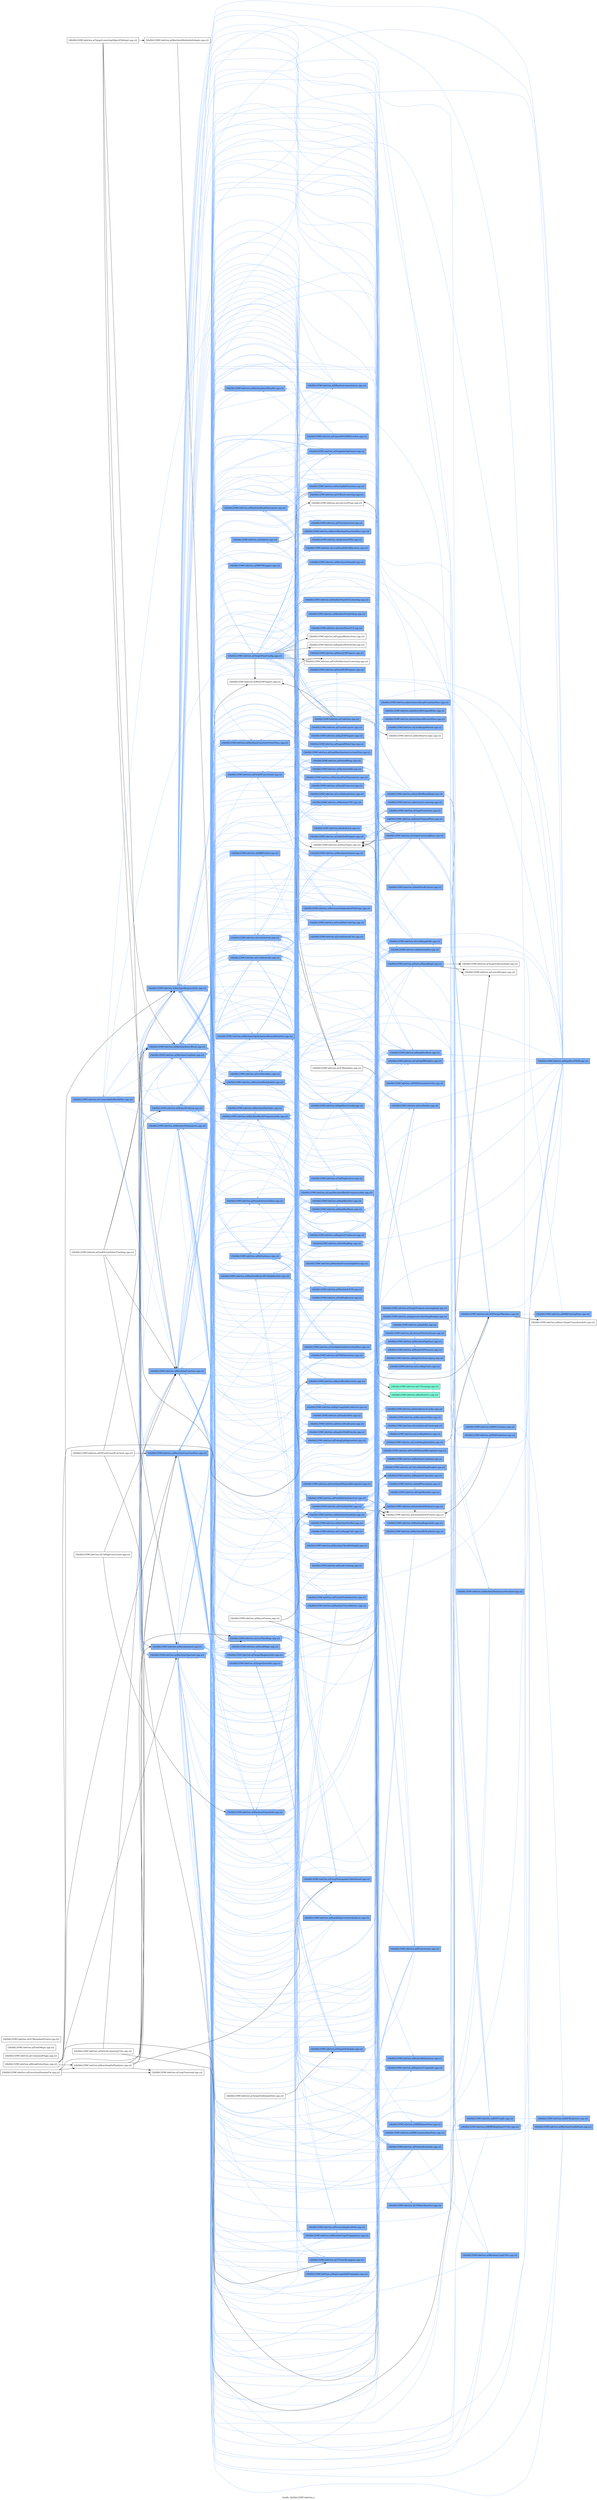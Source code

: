 digraph "bin/llc_lib/libLLVMCodeGen.a" {
	label="bin/llc_lib/libLLVMCodeGen.a";
	rankdir="LR"
	{ rank=same; Node0x55fce32e6558;  }
	{ rank=same; Node0x55fce32ec138; Node0x55fce32c52b8; Node0x55fce32ccce8; Node0x55fce32cd0f8; Node0x55fce32cd878; Node0x55fce32e0798; Node0x55fce32e2098; Node0x55fce32ce4a8; Node0x55fce32c5498;  }
	{ rank=same; Node0x55fce32e64b8; Node0x55fce32d0938; Node0x55fce32cce78; Node0x55fce32ce188; Node0x55fce32cbfc8; Node0x55fce32d3638; Node0x55fce32d7328; Node0x55fce32cfc68; Node0x55fce32e8a88; Node0x55fce32ce228; Node0x55fce32d0398; Node0x55fce32d2558; Node0x55fce32dfb18; Node0x55fce32cfdf8; Node0x55fce32e2818; Node0x55fce32cdaf8; Node0x55fce32cd508; Node0x55fce32e1968; Node0x55fce32d5bb8; Node0x55fce32daf28; Node0x55fce32e0068; Node0x55fce32d00c8; Node0x55fce32d2288; Node0x55fce32dd4f8;  }
	{ rank=same; Node0x55fce32c4b38; Node0x55fce32decb8; Node0x55fce32e56a8; Node0x55fce32d7698; Node0x55fce32d7aa8; Node0x55fce32e7ef8; Node0x55fce32e7278; Node0x55fce32e9938; Node0x55fce32e8cb8; Node0x55fce32e6cd8; Node0x55fce32cc608; Node0x55fce32eb968; Node0x55fce32ea478; Node0x55fce32e3f38; Node0x55fce32e40c8; Node0x55fce32e24a8; Node0x55fce32d2c88; Node0x55fce32d1f68; Node0x55fce32d1d88; Node0x55fce32d0a78; Node0x55fce32d56b8; Node0x55fce32d4f38; Node0x55fce32d46c8; Node0x55fce32d3ef8; Node0x55fce32d1dd8; Node0x55fce32e0338; Node0x55fce32c62a8; Node0x55fce32ccd38; Node0x55fce32ccb58; Node0x55fce32d0258; Node0x55fce32d0578; Node0x55fce32e1418; Node0x55fce32c80f8; Node0x55fce32c5c18; Node0x55fce32c6398; Node0x55fce32d61f8; Node0x55fce32d5438; Node0x55fce32d3db8; Node0x55fce32dea38; Node0x55fce32d3318; Node0x55fce32d3868; Node0x55fce32d76e8; Node0x55fce32d0618; Node0x55fce32cf808; Node0x55fce32cefe8; Node0x55fce32d6338; Node0x55fce32d36d8; Node0x55fce32e1c88; Node0x55fce32e15a8; Node0x55fce32da578; Node0x55fce32db7e8; Node0x55fce32d31d8; Node0x55fce32d2238; Node0x55fce32d1b08; Node0x55fce32d1478; Node0x55fce32d0348; Node0x55fce32d05c8; Node0x55fce32ceb88; Node0x55fce32d2828; Node0x55fce32d5758; Node0x55fce32d53e8; Node0x55fce32d3458; Node0x55fce32de9e8; Node0x55fce32df208; Node0x55fce32dac58; Node0x55fce32db8d8; Node0x55fce32cf8a8; Node0x55fce32d17e8; Node0x55fce32d5b68; Node0x55fce32c4868; Node0x55fce32d43a8; Node0x55fce32cb708; Node0x55fce32dd868;  }
	{ rank=same; Node0x55fce32c8878; Node0x55fce32d6e78; Node0x55fce32d6ab8; Node0x55fce32d5e38; Node0x55fce32e2048; Node0x55fce32d4c18; Node0x55fce32e4c58; Node0x55fce32e7188; Node0x55fce32ca8a8; Node0x55fce32e9cf8; Node0x55fce32d0f28; Node0x55fce32dfc58; Node0x55fce32e0ab8; Node0x55fce32e1148; Node0x55fce32e1878; Node0x55fce32cf448; Node0x55fce32d1928; Node0x55fce32d22d8; Node0x55fce32cbbb8; Node0x55fce32c4cc8; Node0x55fce32db248; Node0x55fce32ce958; Node0x55fce32d5f78; Node0x55fce32c9458; Node0x55fce32d1608; Node0x55fce32e3498; Node0x55fce32d8638; Node0x55fce32d9fd8; Node0x55fce32d69c8; Node0x55fce32cbd98; Node0x55fce32d7b48; Node0x55fce32d5e88; Node0x55fce32d03e8; Node0x55fce32d96c8; Node0x55fce32d1388; Node0x55fce32d2968; Node0x55fce32d4358; Node0x55fce32d3c28; Node0x55fce32dcf08; Node0x55fce32dc1e8; Node0x55fce32e1f58; Node0x55fce32d9588; Node0x55fce32cf038; Node0x55fce32cf268; Node0x55fce32d2a08; Node0x55fce32d7508; Node0x55fce32e05b8; Node0x55fce32dc558; Node0x55fce32dd1d8; Node0x55fce32ccba8;  }
	{ rank=same; Node0x55fce32c9048; Node0x55fce32d4448; Node0x55fce32ddcc8; Node0x55fce32cbc08; Node0x55fce32cf858; Node0x55fce32c5bc8; Node0x55fce32d6888; Node0x55fce32d4b28; Node0x55fce32d64c8;  }
	{ rank=same; Node0x55fce32e6558;  }
	{ rank=same; Node0x55fce32ec138; Node0x55fce32c52b8; Node0x55fce32ccce8; Node0x55fce32cd0f8; Node0x55fce32cd878; Node0x55fce32e0798; Node0x55fce32e2098; Node0x55fce32ce4a8; Node0x55fce32c5498;  }
	{ rank=same; Node0x55fce32e64b8; Node0x55fce32d0938; Node0x55fce32cce78; Node0x55fce32ce188; Node0x55fce32cbfc8; Node0x55fce32d3638; Node0x55fce32d7328; Node0x55fce32cfc68; Node0x55fce32e8a88; Node0x55fce32ce228; Node0x55fce32d0398; Node0x55fce32d2558; Node0x55fce32dfb18; Node0x55fce32cfdf8; Node0x55fce32e2818; Node0x55fce32cdaf8; Node0x55fce32cd508; Node0x55fce32e1968; Node0x55fce32d5bb8; Node0x55fce32daf28; Node0x55fce32e0068; Node0x55fce32d00c8; Node0x55fce32d2288; Node0x55fce32dd4f8;  }
	{ rank=same; Node0x55fce32c4b38; Node0x55fce32decb8; Node0x55fce32e56a8; Node0x55fce32d7698; Node0x55fce32d7aa8; Node0x55fce32e7ef8; Node0x55fce32e7278; Node0x55fce32e9938; Node0x55fce32e8cb8; Node0x55fce32e6cd8; Node0x55fce32cc608; Node0x55fce32eb968; Node0x55fce32ea478; Node0x55fce32e3f38; Node0x55fce32e40c8; Node0x55fce32e24a8; Node0x55fce32d2c88; Node0x55fce32d1f68; Node0x55fce32d1d88; Node0x55fce32d0a78; Node0x55fce32d56b8; Node0x55fce32d4f38; Node0x55fce32d46c8; Node0x55fce32d3ef8; Node0x55fce32d1dd8; Node0x55fce32e0338; Node0x55fce32c62a8; Node0x55fce32ccd38; Node0x55fce32ccb58; Node0x55fce32d0258; Node0x55fce32d0578; Node0x55fce32e1418; Node0x55fce32c80f8; Node0x55fce32c5c18; Node0x55fce32c6398; Node0x55fce32d61f8; Node0x55fce32d5438; Node0x55fce32d3db8; Node0x55fce32dea38; Node0x55fce32d3318; Node0x55fce32d3868; Node0x55fce32d76e8; Node0x55fce32d0618; Node0x55fce32cf808; Node0x55fce32cefe8; Node0x55fce32d6338; Node0x55fce32d36d8; Node0x55fce32e1c88; Node0x55fce32e15a8; Node0x55fce32da578; Node0x55fce32db7e8; Node0x55fce32d31d8; Node0x55fce32d2238; Node0x55fce32d1b08; Node0x55fce32d1478; Node0x55fce32d0348; Node0x55fce32d05c8; Node0x55fce32ceb88; Node0x55fce32d2828; Node0x55fce32d5758; Node0x55fce32d53e8; Node0x55fce32d3458; Node0x55fce32de9e8; Node0x55fce32df208; Node0x55fce32dac58; Node0x55fce32db8d8; Node0x55fce32cf8a8; Node0x55fce32d17e8; Node0x55fce32d5b68; Node0x55fce32c4868; Node0x55fce32d43a8; Node0x55fce32cb708; Node0x55fce32dd868;  }
	{ rank=same; Node0x55fce32c8878; Node0x55fce32d6e78; Node0x55fce32d6ab8; Node0x55fce32d5e38; Node0x55fce32e2048; Node0x55fce32d4c18; Node0x55fce32e4c58; Node0x55fce32e7188; Node0x55fce32ca8a8; Node0x55fce32e9cf8; Node0x55fce32d0f28; Node0x55fce32dfc58; Node0x55fce32e0ab8; Node0x55fce32e1148; Node0x55fce32e1878; Node0x55fce32cf448; Node0x55fce32d1928; Node0x55fce32d22d8; Node0x55fce32cbbb8; Node0x55fce32c4cc8; Node0x55fce32db248; Node0x55fce32ce958; Node0x55fce32d5f78; Node0x55fce32c9458; Node0x55fce32d1608; Node0x55fce32e3498; Node0x55fce32d8638; Node0x55fce32d9fd8; Node0x55fce32d69c8; Node0x55fce32cbd98; Node0x55fce32d7b48; Node0x55fce32d5e88; Node0x55fce32d03e8; Node0x55fce32d96c8; Node0x55fce32d1388; Node0x55fce32d2968; Node0x55fce32d4358; Node0x55fce32d3c28; Node0x55fce32dcf08; Node0x55fce32dc1e8; Node0x55fce32e1f58; Node0x55fce32d9588; Node0x55fce32cf038; Node0x55fce32cf268; Node0x55fce32d2a08; Node0x55fce32d7508; Node0x55fce32e05b8; Node0x55fce32dc558; Node0x55fce32dd1d8; Node0x55fce32ccba8;  }
	{ rank=same; Node0x55fce32c9048; Node0x55fce32d4448; Node0x55fce32ddcc8; Node0x55fce32cbc08; Node0x55fce32cf858; Node0x55fce32c5bc8; Node0x55fce32d6888; Node0x55fce32d4b28; Node0x55fce32d64c8;  }

	Node0x55fce32e6558 [shape=record,shape=box,style=filled,fillcolor="0.600000,0.5,1",group=2,label="{lib/libLLVMCodeGen.a(UnreachableBlockElim.cpp.o)}"];
	Node0x55fce32e6558 -> Node0x55fce32ec138[color="0.600000 0.5 1"];
	Node0x55fce32e6558 -> Node0x55fce32c52b8[color="0.600000 0.5 1"];
	Node0x55fce32e6558 -> Node0x55fce32ccce8[color="0.600000 0.5 1"];
	Node0x55fce32e6558 -> Node0x55fce32cd0f8[color="0.600000 0.5 1"];
	Node0x55fce32e6558 -> Node0x55fce32cd878[color="0.600000 0.5 1"];
	Node0x55fce32e6558 -> Node0x55fce32e0798[color="0.600000 0.5 1"];
	Node0x55fce32e6558 -> Node0x55fce32e2098[color="0.600000 0.5 1"];
	Node0x55fce32e6558 -> Node0x55fce32ce4a8[color="0.600000 0.5 1"];
	Node0x55fce32e6558 -> Node0x55fce32c5498[color="0.600000 0.5 1"];
	Node0x55fce32c9458 [shape=record,shape=box,style=filled,fillcolor="0.450000,0.5,1",group=1,label="{lib/libLLVMCodeGen.a(BuiltinGCs.cpp.o)}"];
	Node0x55fce32c9458 -> Node0x55fce32d1608[color="0.450000 0.5 1"];
	Node0x55fce32cc608 [shape=record,shape=box,style=filled,fillcolor="0.600000,0.5,1",group=2,label="{lib/libLLVMCodeGen.a(CodeGen.cpp.o)}"];
	Node0x55fce32cc608 -> Node0x55fce32e4c58[color="0.600000 0.5 1"];
	Node0x55fce32cc608 -> Node0x55fce32e6cd8[color="0.600000 0.5 1"];
	Node0x55fce32cc608 -> Node0x55fce32e6558[color="0.600000 0.5 1"];
	Node0x55fce32cc608 -> Node0x55fce32e7188[color="0.600000 0.5 1"];
	Node0x55fce32cc608 -> Node0x55fce32cb708[color="0.600000 0.5 1"];
	Node0x55fce32cc608 -> Node0x55fce32ca8a8[color="0.600000 0.5 1"];
	Node0x55fce32cc608 -> Node0x55fce32eb968[color="0.600000 0.5 1"];
	Node0x55fce32cc608 -> Node0x55fce32ec138[color="0.600000 0.5 1"];
	Node0x55fce32cc608 -> Node0x55fce32e9cf8[color="0.600000 0.5 1"];
	Node0x55fce32cc608 -> Node0x55fce32ea478[color="0.600000 0.5 1"];
	Node0x55fce32cc608 -> Node0x55fce32e3f38[color="0.600000 0.5 1"];
	Node0x55fce32cc608 -> Node0x55fce32e40c8[color="0.600000 0.5 1"];
	Node0x55fce32cc608 -> Node0x55fce32e24a8[color="0.600000 0.5 1"];
	Node0x55fce32cc608 -> Node0x55fce32e2818[color="0.600000 0.5 1"];
	Node0x55fce32cc608 -> Node0x55fce32d2c88[color="0.600000 0.5 1"];
	Node0x55fce32cc608 -> Node0x55fce32d1f68[color="0.600000 0.5 1"];
	Node0x55fce32cc608 -> Node0x55fce32d0a78[color="0.600000 0.5 1"];
	Node0x55fce32cc608 -> Node0x55fce32d56b8[color="0.600000 0.5 1"];
	Node0x55fce32cc608 -> Node0x55fce32d4f38[color="0.600000 0.5 1"];
	Node0x55fce32cc608 -> Node0x55fce32d46c8[color="0.600000 0.5 1"];
	Node0x55fce32cc608 -> Node0x55fce32d3ef8;
	Node0x55fce32cc608 -> Node0x55fce32d1dd8[color="0.600000 0.5 1"];
	Node0x55fce32cc608 -> Node0x55fce32d0f28;
	Node0x55fce32cc608 -> Node0x55fce32dfc58[color="0.600000 0.5 1"];
	Node0x55fce32cc608 -> Node0x55fce32e0338[color="0.600000 0.5 1"];
	Node0x55fce32cc608 -> Node0x55fce32e0ab8[color="0.600000 0.5 1"];
	Node0x55fce32cc608 -> Node0x55fce32e1148[color="0.600000 0.5 1"];
	Node0x55fce32cc608 -> Node0x55fce32e1878[color="0.600000 0.5 1"];
	Node0x55fce32cc608 -> Node0x55fce32cf448[color="0.600000 0.5 1"];
	Node0x55fce32cc608 -> Node0x55fce32ce228[color="0.600000 0.5 1"];
	Node0x55fce32cc608 -> Node0x55fce32d1928[color="0.600000 0.5 1"];
	Node0x55fce32cc608 -> Node0x55fce32d22d8[color="0.600000 0.5 1"];
	Node0x55fce32cc608 -> Node0x55fce32d2558[color="0.600000 0.5 1"];
	Node0x55fce32cc608 -> Node0x55fce32c62a8[color="0.600000 0.5 1"];
	Node0x55fce32cc608 -> Node0x55fce32cce78[color="0.600000 0.5 1"];
	Node0x55fce32cc608 -> Node0x55fce32cdaf8[color="0.600000 0.5 1"];
	Node0x55fce32cc608 -> Node0x55fce32cbbb8[color="0.600000 0.5 1"];
	Node0x55fce32cc608 -> Node0x55fce32ccd38[color="0.600000 0.5 1"];
	Node0x55fce32cc608 -> Node0x55fce32ccb58[color="0.600000 0.5 1"];
	Node0x55fce32cc608 -> Node0x55fce32d0258[color="0.600000 0.5 1"];
	Node0x55fce32cc608 -> Node0x55fce32d0578[color="0.600000 0.5 1"];
	Node0x55fce32cc608 -> Node0x55fce32ccce8[color="0.600000 0.5 1"];
	Node0x55fce32cc608 -> Node0x55fce32e0068[color="0.600000 0.5 1"];
	Node0x55fce32cc608 -> Node0x55fce32dfb18[color="0.600000 0.5 1"];
	Node0x55fce32cc608 -> Node0x55fce32e1418[color="0.600000 0.5 1"];
	Node0x55fce32cc608 -> Node0x55fce32e2098[color="0.600000 0.5 1"];
	Node0x55fce32cc608 -> Node0x55fce32e1968[color="0.600000 0.5 1"];
	Node0x55fce32cc608 -> Node0x55fce32d00c8[color="0.600000 0.5 1"];
	Node0x55fce32cc608 -> Node0x55fce32c80f8[color="0.600000 0.5 1"];
	Node0x55fce32cc608 -> Node0x55fce32c8878[color="0.600000 0.5 1"];
	Node0x55fce32cc608 -> Node0x55fce32c4868[color="0.600000 0.5 1"];
	Node0x55fce32cc608 -> Node0x55fce32c4cc8[color="0.600000 0.5 1"];
	Node0x55fce32cc608 -> Node0x55fce32c5c18[color="0.600000 0.5 1"];
	Node0x55fce32cc608 -> Node0x55fce32c6398[color="0.600000 0.5 1"];
	Node0x55fce32cc608 -> Node0x55fce32d61f8[color="0.600000 0.5 1"];
	Node0x55fce32cc608 -> Node0x55fce32d5438[color="0.600000 0.5 1"];
	Node0x55fce32cc608 -> Node0x55fce32d4c18[color="0.600000 0.5 1"];
	Node0x55fce32cc608 -> Node0x55fce32d3db8[color="0.600000 0.5 1"];
	Node0x55fce32cc608 -> Node0x55fce32dea38[color="0.600000 0.5 1"];
	Node0x55fce32cc608 -> Node0x55fce32d3318[color="0.600000 0.5 1"];
	Node0x55fce32cc608 -> Node0x55fce32d3868[color="0.600000 0.5 1"];
	Node0x55fce32cc608 -> Node0x55fce32d6e78[color="0.600000 0.5 1"];
	Node0x55fce32cc608 -> Node0x55fce32d76e8[color="0.600000 0.5 1"];
	Node0x55fce32cc608 -> Node0x55fce32d0618;
	Node0x55fce32cc608 -> Node0x55fce32cf808[color="0.600000 0.5 1"];
	Node0x55fce32cc608 -> Node0x55fce32cefe8[color="0.600000 0.5 1"];
	Node0x55fce32cc608 -> Node0x55fce32d36d8[color="0.600000 0.5 1"];
	Node0x55fce32cc608 -> Node0x55fce32e1c88[color="0.600000 0.5 1"];
	Node0x55fce32cc608 -> Node0x55fce32e15a8[color="0.600000 0.5 1"];
	Node0x55fce32cc608 -> Node0x55fce32da578[color="0.600000 0.5 1"];
	Node0x55fce32cc608 -> Node0x55fce32db7e8[color="0.600000 0.5 1"];
	Node0x55fce32cc608 -> Node0x55fce32db248[color="0.600000 0.5 1"];
	Node0x55fce32cc608 -> Node0x55fce32ce958[color="0.600000 0.5 1"];
	Node0x55fce32cc608 -> Node0x55fce32d31d8[color="0.600000 0.5 1"];
	Node0x55fce32cc608 -> Node0x55fce32d2238[color="0.600000 0.5 1"];
	Node0x55fce32cc608 -> Node0x55fce32d1478[color="0.600000 0.5 1"];
	Node0x55fce32cc608 -> Node0x55fce32d0348[color="0.600000 0.5 1"];
	Node0x55fce32cc608 -> Node0x55fce32d05c8[color="0.600000 0.5 1"];
	Node0x55fce32cc608 -> Node0x55fce32cfdf8[color="0.600000 0.5 1"];
	Node0x55fce32cc608 -> Node0x55fce32ceb88[color="0.600000 0.5 1"];
	Node0x55fce32cc608 -> Node0x55fce32d2828[color="0.600000 0.5 1"];
	Node0x55fce32cc608 -> Node0x55fce32d5758[color="0.600000 0.5 1"];
	Node0x55fce32cc608 -> Node0x55fce32d53e8[color="0.600000 0.5 1"];
	Node0x55fce32cc608 -> Node0x55fce32d3458[color="0.600000 0.5 1"];
	Node0x55fce32cc608 -> Node0x55fce32cfc68[color="0.600000 0.5 1"];
	Node0x55fce32cc608 -> Node0x55fce32de9e8[color="0.600000 0.5 1"];
	Node0x55fce32cc608 -> Node0x55fce32df208[color="0.600000 0.5 1"];
	Node0x55fce32cc608 -> Node0x55fce32daf28;
	Node0x55fce32cc608 -> Node0x55fce32dac58[color="0.600000 0.5 1"];
	Node0x55fce32cc608 -> Node0x55fce32db8d8[color="0.600000 0.5 1"];
	Node0x55fce32eac48 [shape=record,shape=box,group=0,label="{lib/libLLVMCodeGen.a(CommandFlags.cpp.o)}"];
	Node0x55fce32d1d88 [shape=record,shape=box,group=0,label="{lib/libLLVMCodeGen.a(ExpandReductions.cpp.o)}"];
	Node0x55fce32d1dd8 [shape=record,shape=box,style=filled,fillcolor="0.600000,0.5,1",group=2,label="{lib/libLLVMCodeGen.a(GCRootLowering.cpp.o)}"];
	Node0x55fce32d1dd8 -> Node0x55fce32d3ef8;
	Node0x55fce32d1dd8 -> Node0x55fce32c52b8[color="0.600000 0.5 1"];
	Node0x55fce32d1dd8 -> Node0x55fce32cd0f8[color="0.600000 0.5 1"];
	Node0x55fce32d1dd8 -> Node0x55fce32cd878[color="0.600000 0.5 1"];
	Node0x55fce32d1dd8 -> Node0x55fce32e0798[color="0.600000 0.5 1"];
	Node0x55fce32d0f28 [shape=record,shape=box,group=0,label="{lib/libLLVMCodeGen.a(HardwareLoops.cpp.o)}"];
	Node0x55fce32e1968 [shape=record,shape=box,style=filled,fillcolor="0.600000,0.5,1",group=2,label="{lib/libLLVMCodeGen.a(MachineModuleInfo.cpp.o)}"];
	Node0x55fce32e1968 -> Node0x55fce32cb708[color="0.600000 0.5 1"];
	Node0x55fce32e1968 -> Node0x55fce32cd0f8[color="0.600000 0.5 1"];
	Node0x55fce32ddc78 [shape=record,shape=box,style=filled,fillcolor="0.600000,0.5,1",group=2,label="{lib/libLLVMCodeGen.a(MIRPrintingPass.cpp.o)}"];
	Node0x55fce32ddc78 -> Node0x55fce32cd878[color="0.600000 0.5 1"];
	Node0x55fce32ddc78 -> Node0x55fce32dd4f8[color="0.600000 0.5 1"];
	Node0x55fce32d36d8 [shape=record,shape=box,style=filled,fillcolor="0.600000,0.5,1",group=2,label="{lib/libLLVMCodeGen.a(RegAllocBasic.cpp.o)}"];
	Node0x55fce32d36d8 -> Node0x55fce32cf448[color="0.600000 0.5 1"];
	Node0x55fce32d36d8 -> Node0x55fce32ce228[color="0.600000 0.5 1"];
	Node0x55fce32d36d8 -> Node0x55fce32d1388[color="0.600000 0.5 1"];
	Node0x55fce32d36d8 -> Node0x55fce32d2968[color="0.600000 0.5 1"];
	Node0x55fce32d36d8 -> Node0x55fce32d22d8[color="0.600000 0.5 1"];
	Node0x55fce32d36d8 -> Node0x55fce32cce78[color="0.600000 0.5 1"];
	Node0x55fce32d36d8 -> Node0x55fce32ccce8[color="0.600000 0.5 1"];
	Node0x55fce32d36d8 -> Node0x55fce32cd878[color="0.600000 0.5 1"];
	Node0x55fce32d36d8 -> Node0x55fce32e2098[color="0.600000 0.5 1"];
	Node0x55fce32d36d8 -> Node0x55fce32c5c18[color="0.600000 0.5 1"];
	Node0x55fce32d36d8 -> Node0x55fce32d4358[color="0.600000 0.5 1"];
	Node0x55fce32d36d8 -> Node0x55fce32d3c28[color="0.600000 0.5 1"];
	Node0x55fce32d36d8 -> Node0x55fce32dcf08[color="0.600000 0.5 1"];
	Node0x55fce32d36d8 -> Node0x55fce32dc1e8[color="0.600000 0.5 1"];
	Node0x55fce32d36d8 -> Node0x55fce32e1f58[color="0.600000 0.5 1"];
	Node0x55fce32d36d8 -> Node0x55fce32d8638[color="0.600000 0.5 1"];
	Node0x55fce32d36d8 -> Node0x55fce32da578[color="0.600000 0.5 1"];
	Node0x55fce32d36d8 -> Node0x55fce32cfdf8[color="0.600000 0.5 1"];
	Node0x55fce32d36d8 -> Node0x55fce32de9e8[color="0.600000 0.5 1"];
	Node0x55fce32e1c88 [shape=record,shape=box,style=filled,fillcolor="0.600000,0.5,1",group=2,label="{lib/libLLVMCodeGen.a(RegAllocFast.cpp.o)}"];
	Node0x55fce32e1c88 -> Node0x55fce32ec138[color="0.600000 0.5 1"];
	Node0x55fce32e1c88 -> Node0x55fce32c52b8[color="0.600000 0.5 1"];
	Node0x55fce32e1c88 -> Node0x55fce32cd508[color="0.600000 0.5 1"];
	Node0x55fce32e1c88 -> Node0x55fce32cd0f8[color="0.600000 0.5 1"];
	Node0x55fce32e1c88 -> Node0x55fce32cd878[color="0.600000 0.5 1"];
	Node0x55fce32e1c88 -> Node0x55fce32e0798[color="0.600000 0.5 1"];
	Node0x55fce32e1c88 -> Node0x55fce32ce4a8[color="0.600000 0.5 1"];
	Node0x55fce32e1c88 -> Node0x55fce32c5498[color="0.600000 0.5 1"];
	Node0x55fce32e1c88 -> Node0x55fce32c5c18[color="0.600000 0.5 1"];
	Node0x55fce32e1c88 -> Node0x55fce32d36d8[color="0.600000 0.5 1"];
	Node0x55fce32e1c88 -> Node0x55fce32d8638[color="0.600000 0.5 1"];
	Node0x55fce32e15a8 [shape=record,shape=box,style=filled,fillcolor="0.600000,0.5,1",group=2,label="{lib/libLLVMCodeGen.a(RegAllocGreedy.cpp.o)}"];
	Node0x55fce32e15a8 -> Node0x55fce32e2818[color="0.600000 0.5 1"];
	Node0x55fce32e15a8 -> Node0x55fce32e3498[color="0.600000 0.5 1"];
	Node0x55fce32e15a8 -> Node0x55fce32cf448[color="0.600000 0.5 1"];
	Node0x55fce32e15a8 -> Node0x55fce32ce228[color="0.600000 0.5 1"];
	Node0x55fce32e15a8 -> Node0x55fce32d0398[color="0.600000 0.5 1"];
	Node0x55fce32e15a8 -> Node0x55fce32d1388[color="0.600000 0.5 1"];
	Node0x55fce32e15a8 -> Node0x55fce32d2968[color="0.600000 0.5 1"];
	Node0x55fce32e15a8 -> Node0x55fce32d22d8[color="0.600000 0.5 1"];
	Node0x55fce32e15a8 -> Node0x55fce32c52b8[color="0.600000 0.5 1"];
	Node0x55fce32e15a8 -> Node0x55fce32cce78[color="0.600000 0.5 1"];
	Node0x55fce32e15a8 -> Node0x55fce32ccce8[color="0.600000 0.5 1"];
	Node0x55fce32e15a8 -> Node0x55fce32cd878[color="0.600000 0.5 1"];
	Node0x55fce32e15a8 -> Node0x55fce32e0798[color="0.600000 0.5 1"];
	Node0x55fce32e15a8 -> Node0x55fce32e2098[color="0.600000 0.5 1"];
	Node0x55fce32e15a8 -> Node0x55fce32d00c8[color="0.600000 0.5 1"];
	Node0x55fce32e15a8 -> Node0x55fce32c5c18[color="0.600000 0.5 1"];
	Node0x55fce32e15a8 -> Node0x55fce32d5438[color="0.600000 0.5 1"];
	Node0x55fce32e15a8 -> Node0x55fce32d36d8[color="0.600000 0.5 1"];
	Node0x55fce32e15a8 -> Node0x55fce32d4358[color="0.600000 0.5 1"];
	Node0x55fce32e15a8 -> Node0x55fce32d3c28[color="0.600000 0.5 1"];
	Node0x55fce32e15a8 -> Node0x55fce32dcf08[color="0.600000 0.5 1"];
	Node0x55fce32e15a8 -> Node0x55fce32dc1e8[color="0.600000 0.5 1"];
	Node0x55fce32e15a8 -> Node0x55fce32e1f58[color="0.600000 0.5 1"];
	Node0x55fce32e15a8 -> Node0x55fce32d9588[color="0.600000 0.5 1"];
	Node0x55fce32e15a8 -> Node0x55fce32d8638[color="0.600000 0.5 1"];
	Node0x55fce32e15a8 -> Node0x55fce32da578[color="0.600000 0.5 1"];
	Node0x55fce32e15a8 -> Node0x55fce32cfdf8[color="0.600000 0.5 1"];
	Node0x55fce32e15a8 -> Node0x55fce32cf038[color="0.600000 0.5 1"];
	Node0x55fce32e15a8 -> Node0x55fce32cf268[color="0.600000 0.5 1"];
	Node0x55fce32e15a8 -> Node0x55fce32de9e8[color="0.600000 0.5 1"];
	Node0x55fce32d8db8 [shape=record,shape=box,style=filled,fillcolor="0.600000,0.5,1",group=2,label="{lib/libLLVMCodeGen.a(RegAllocPBQP.cpp.o)}"];
	Node0x55fce32d8db8 -> Node0x55fce32e8a88[color="0.600000 0.5 1"];
	Node0x55fce32d8db8 -> Node0x55fce32ec138[color="0.600000 0.5 1"];
	Node0x55fce32d8db8 -> Node0x55fce32cf448[color="0.600000 0.5 1"];
	Node0x55fce32d8db8 -> Node0x55fce32ce228[color="0.600000 0.5 1"];
	Node0x55fce32d8db8 -> Node0x55fce32d0398[color="0.600000 0.5 1"];
	Node0x55fce32d8db8 -> Node0x55fce32d22d8[color="0.600000 0.5 1"];
	Node0x55fce32d8db8 -> Node0x55fce32d2558[color="0.600000 0.5 1"];
	Node0x55fce32d8db8 -> Node0x55fce32cce78[color="0.600000 0.5 1"];
	Node0x55fce32d8db8 -> Node0x55fce32ccce8[color="0.600000 0.5 1"];
	Node0x55fce32d8db8 -> Node0x55fce32cd878[color="0.600000 0.5 1"];
	Node0x55fce32d8db8 -> Node0x55fce32e0798[color="0.600000 0.5 1"];
	Node0x55fce32d8db8 -> Node0x55fce32e2098[color="0.600000 0.5 1"];
	Node0x55fce32d8db8 -> Node0x55fce32c5498[color="0.600000 0.5 1"];
	Node0x55fce32d8db8 -> Node0x55fce32d5e88[color="0.600000 0.5 1"];
	Node0x55fce32d8db8 -> Node0x55fce32d36d8[color="0.600000 0.5 1"];
	Node0x55fce32d8db8 -> Node0x55fce32d4358[color="0.600000 0.5 1"];
	Node0x55fce32d8db8 -> Node0x55fce32d3c28[color="0.600000 0.5 1"];
	Node0x55fce32d8db8 -> Node0x55fce32dcf08[color="0.600000 0.5 1"];
	Node0x55fce32d8db8 -> Node0x55fce32dc1e8[color="0.600000 0.5 1"];
	Node0x55fce32d8db8 -> Node0x55fce32da578[color="0.600000 0.5 1"];
	Node0x55fce32d8db8 -> Node0x55fce32cfdf8[color="0.600000 0.5 1"];
	Node0x55fce32d8db8 -> Node0x55fce32de9e8[color="0.600000 0.5 1"];
	Node0x55fce32d96c8 [shape=record,shape=box,style=filled,fillcolor="0.600000,0.5,1",group=2,label="{lib/libLLVMCodeGen.a(RegisterScavenging.cpp.o)}"];
	Node0x55fce32d96c8 -> Node0x55fce32e8a88[color="0.600000 0.5 1"];
	Node0x55fce32d96c8 -> Node0x55fce32c52b8[color="0.600000 0.5 1"];
	Node0x55fce32d96c8 -> Node0x55fce32cd878[color="0.600000 0.5 1"];
	Node0x55fce32d96c8 -> Node0x55fce32e0798[color="0.600000 0.5 1"];
	Node0x55fce32d96c8 -> Node0x55fce32c5498[color="0.600000 0.5 1"];
	Node0x55fce32d96c8 -> Node0x55fce32cbd98[color="0.600000 0.5 1"];
	Node0x55fce32d96c8 -> Node0x55fce32cefe8[color="0.600000 0.5 1"];
	Node0x55fce32d1b08 [shape=record,shape=box,group=0,label="{lib/libLLVMCodeGen.a(ReplaceWithVeclib.cpp.o)}"];
	Node0x55fce32cfc68 [shape=record,shape=box,style=filled,fillcolor="0.600000,0.5,1",group=2,label="{lib/libLLVMCodeGen.a(TargetPassConfig.cpp.o)}"];
	Node0x55fce32cfc68 -> Node0x55fce32e7ef8[color="0.600000 0.5 1"];
	Node0x55fce32cfc68 -> Node0x55fce32e7278[color="0.600000 0.5 1"];
	Node0x55fce32cfc68 -> Node0x55fce32e9938[color="0.600000 0.5 1"];
	Node0x55fce32cfc68 -> Node0x55fce32e8cb8[color="0.600000 0.5 1"];
	Node0x55fce32cfc68 -> Node0x55fce32e6cd8[color="0.600000 0.5 1"];
	Node0x55fce32cfc68 -> Node0x55fce32e6558[color="0.600000 0.5 1"];
	Node0x55fce32cfc68 -> Node0x55fce32cc608[color="0.600000 0.5 1"];
	Node0x55fce32cfc68 -> Node0x55fce32eb968[color="0.600000 0.5 1"];
	Node0x55fce32cfc68 -> Node0x55fce32ec138[color="0.600000 0.5 1"];
	Node0x55fce32cfc68 -> Node0x55fce32ea478[color="0.600000 0.5 1"];
	Node0x55fce32cfc68 -> Node0x55fce32e3f38[color="0.600000 0.5 1"];
	Node0x55fce32cfc68 -> Node0x55fce32e40c8[color="0.600000 0.5 1"];
	Node0x55fce32cfc68 -> Node0x55fce32e24a8[color="0.600000 0.5 1"];
	Node0x55fce32cfc68 -> Node0x55fce32e2818[color="0.600000 0.5 1"];
	Node0x55fce32cfc68 -> Node0x55fce32d2c88[color="0.600000 0.5 1"];
	Node0x55fce32cfc68 -> Node0x55fce32d1f68[color="0.600000 0.5 1"];
	Node0x55fce32cfc68 -> Node0x55fce32d1d88;
	Node0x55fce32cfc68 -> Node0x55fce32d0a78[color="0.600000 0.5 1"];
	Node0x55fce32cfc68 -> Node0x55fce32d56b8[color="0.600000 0.5 1"];
	Node0x55fce32cfc68 -> Node0x55fce32d4f38[color="0.600000 0.5 1"];
	Node0x55fce32cfc68 -> Node0x55fce32d46c8[color="0.600000 0.5 1"];
	Node0x55fce32cfc68 -> Node0x55fce32d3ef8;
	Node0x55fce32cfc68 -> Node0x55fce32d1dd8[color="0.600000 0.5 1"];
	Node0x55fce32cfc68 -> Node0x55fce32e0338[color="0.600000 0.5 1"];
	Node0x55fce32cfc68 -> Node0x55fce32ce228[color="0.600000 0.5 1"];
	Node0x55fce32cfc68 -> Node0x55fce32d2558[color="0.600000 0.5 1"];
	Node0x55fce32cfc68 -> Node0x55fce32c62a8[color="0.600000 0.5 1"];
	Node0x55fce32cfc68 -> Node0x55fce32cdaf8[color="0.600000 0.5 1"];
	Node0x55fce32cfc68 -> Node0x55fce32ccd38[color="0.600000 0.5 1"];
	Node0x55fce32cfc68 -> Node0x55fce32ccb58[color="0.600000 0.5 1"];
	Node0x55fce32cfc68 -> Node0x55fce32d0258[color="0.600000 0.5 1"];
	Node0x55fce32cfc68 -> Node0x55fce32d0578[color="0.600000 0.5 1"];
	Node0x55fce32cfc68 -> Node0x55fce32e0068[color="0.600000 0.5 1"];
	Node0x55fce32cfc68 -> Node0x55fce32e1418[color="0.600000 0.5 1"];
	Node0x55fce32cfc68 -> Node0x55fce32e2098[color="0.600000 0.5 1"];
	Node0x55fce32cfc68 -> Node0x55fce32c80f8[color="0.600000 0.5 1"];
	Node0x55fce32cfc68 -> Node0x55fce32c5c18[color="0.600000 0.5 1"];
	Node0x55fce32cfc68 -> Node0x55fce32c6398[color="0.600000 0.5 1"];
	Node0x55fce32cfc68 -> Node0x55fce32d61f8[color="0.600000 0.5 1"];
	Node0x55fce32cfc68 -> Node0x55fce32d5438[color="0.600000 0.5 1"];
	Node0x55fce32cfc68 -> Node0x55fce32d3db8[color="0.600000 0.5 1"];
	Node0x55fce32cfc68 -> Node0x55fce32dea38[color="0.600000 0.5 1"];
	Node0x55fce32cfc68 -> Node0x55fce32d3318[color="0.600000 0.5 1"];
	Node0x55fce32cfc68 -> Node0x55fce32d3868[color="0.600000 0.5 1"];
	Node0x55fce32cfc68 -> Node0x55fce32d76e8[color="0.600000 0.5 1"];
	Node0x55fce32cfc68 -> Node0x55fce32d0618;
	Node0x55fce32cfc68 -> Node0x55fce32cf808[color="0.600000 0.5 1"];
	Node0x55fce32cfc68 -> Node0x55fce32cefe8[color="0.600000 0.5 1"];
	Node0x55fce32cfc68 -> Node0x55fce32d6338[color="0.600000 0.5 1"];
	Node0x55fce32cfc68 -> Node0x55fce32d36d8[color="0.600000 0.5 1"];
	Node0x55fce32cfc68 -> Node0x55fce32e1c88[color="0.600000 0.5 1"];
	Node0x55fce32cfc68 -> Node0x55fce32e15a8[color="0.600000 0.5 1"];
	Node0x55fce32cfc68 -> Node0x55fce32da578[color="0.600000 0.5 1"];
	Node0x55fce32cfc68 -> Node0x55fce32db7e8[color="0.600000 0.5 1"];
	Node0x55fce32cfc68 -> Node0x55fce32d31d8[color="0.600000 0.5 1"];
	Node0x55fce32cfc68 -> Node0x55fce32d2238[color="0.600000 0.5 1"];
	Node0x55fce32cfc68 -> Node0x55fce32d1b08;
	Node0x55fce32cfc68 -> Node0x55fce32d1478[color="0.600000 0.5 1"];
	Node0x55fce32cfc68 -> Node0x55fce32d0348[color="0.600000 0.5 1"];
	Node0x55fce32cfc68 -> Node0x55fce32d05c8[color="0.600000 0.5 1"];
	Node0x55fce32cfc68 -> Node0x55fce32ceb88[color="0.600000 0.5 1"];
	Node0x55fce32cfc68 -> Node0x55fce32d2828[color="0.600000 0.5 1"];
	Node0x55fce32cfc68 -> Node0x55fce32d5758[color="0.600000 0.5 1"];
	Node0x55fce32cfc68 -> Node0x55fce32d53e8[color="0.600000 0.5 1"];
	Node0x55fce32cfc68 -> Node0x55fce32d3458[color="0.600000 0.5 1"];
	Node0x55fce32cfc68 -> Node0x55fce32de9e8[color="0.600000 0.5 1"];
	Node0x55fce32cfc68 -> Node0x55fce32df208[color="0.600000 0.5 1"];
	Node0x55fce32cfc68 -> Node0x55fce32daf28;
	Node0x55fce32cfc68 -> Node0x55fce32dac58[color="0.600000 0.5 1"];
	Node0x55fce32cfc68 -> Node0x55fce32db8d8[color="0.600000 0.5 1"];
	Node0x55fce32d1748 [shape=record,shape=box,group=0,label="{lib/libLLVMCodeGen.a(FaultMaps.cpp.o)}"];
	Node0x55fce32cd0f8 [shape=record,shape=box,style=filled,fillcolor="0.600000,0.5,1",group=2,label="{lib/libLLVMCodeGen.a(MachineFunction.cpp.o)}"];
	Node0x55fce32cd0f8 -> Node0x55fce32e8a88[color="0.600000 0.5 1"];
	Node0x55fce32cd0f8 -> Node0x55fce32c52b8[color="0.600000 0.5 1"];
	Node0x55fce32cd0f8 -> Node0x55fce32cd508[color="0.600000 0.5 1"];
	Node0x55fce32cd0f8 -> Node0x55fce32e0798[color="0.600000 0.5 1"];
	Node0x55fce32cd0f8 -> Node0x55fce32e1968[color="0.600000 0.5 1"];
	Node0x55fce32cd0f8 -> Node0x55fce32ce4a8[color="0.600000 0.5 1"];
	Node0x55fce32cd0f8 -> Node0x55fce32c5498[color="0.600000 0.5 1"];
	Node0x55fce32cd0f8 -> Node0x55fce32d5bb8[color="0.600000 0.5 1"];
	Node0x55fce32cd0f8 -> Node0x55fce32daf28;
	Node0x55fce32cd878 [shape=record,shape=box,style=filled,fillcolor="0.600000,0.5,1",group=2,label="{lib/libLLVMCodeGen.a(MachineFunctionPass.cpp.o)}"];
	Node0x55fce32cd878 -> Node0x55fce32e0068[color="0.600000 0.5 1"];
	Node0x55fce32cd878 -> Node0x55fce32e1968[color="0.600000 0.5 1"];
	Node0x55fce32cd878 -> Node0x55fce32d00c8[color="0.600000 0.5 1"];
	Node0x55fce32e0798 [shape=record,shape=box,style=filled,fillcolor="0.600000,0.5,1",group=2,label="{lib/libLLVMCodeGen.a(MachineInstr.cpp.o)}"];
	Node0x55fce32e0798 -> Node0x55fce32e8a88[color="0.600000 0.5 1"];
	Node0x55fce32e0798 -> Node0x55fce32c52b8[color="0.600000 0.5 1"];
	Node0x55fce32e0798 -> Node0x55fce32cd0f8[color="0.600000 0.5 1"];
	Node0x55fce32e0798 -> Node0x55fce32ce4a8[color="0.600000 0.5 1"];
	Node0x55fce32e0798 -> Node0x55fce32c5498[color="0.600000 0.5 1"];
	Node0x55fce32e0798 -> Node0x55fce32d2288[color="0.600000 0.5 1"];
	Node0x55fce32cf1c8 [shape=record,shape=box,group=0,label="{lib/libLLVMCodeGen.a(MachineModuleInfoImpls.cpp.o)}"];
	Node0x55fce32cf1c8 -> Node0x55fce32e1968;
	Node0x55fce32d2288 [shape=record,shape=box,style=filled,fillcolor="0.600000,0.5,1",group=2,label="{lib/libLLVMCodeGen.a(StackMaps.cpp.o)}"];
	Node0x55fce32d2288 -> Node0x55fce32e8a88[color="0.600000 0.5 1"];
	Node0x55fce32d2288 -> Node0x55fce32cd0f8[color="0.600000 0.5 1"];
	Node0x55fce32d2288 -> Node0x55fce32e0798[color="0.600000 0.5 1"];
	Node0x55fce32c52b8 [shape=record,shape=box,style=filled,fillcolor="0.600000,0.5,1",group=2,label="{lib/libLLVMCodeGen.a(MachineBasicBlock.cpp.o)}"];
	Node0x55fce32c52b8 -> Node0x55fce32e8a88[color="0.600000 0.5 1"];
	Node0x55fce32c52b8 -> Node0x55fce32ce228[color="0.600000 0.5 1"];
	Node0x55fce32c52b8 -> Node0x55fce32d0398[color="0.600000 0.5 1"];
	Node0x55fce32c52b8 -> Node0x55fce32d0938[color="0.600000 0.5 1"];
	Node0x55fce32c52b8 -> Node0x55fce32d2558[color="0.600000 0.5 1"];
	Node0x55fce32c52b8 -> Node0x55fce32ccce8[color="0.600000 0.5 1"];
	Node0x55fce32c52b8 -> Node0x55fce32cd0f8[color="0.600000 0.5 1"];
	Node0x55fce32c52b8 -> Node0x55fce32dfb18[color="0.600000 0.5 1"];
	Node0x55fce32c52b8 -> Node0x55fce32e0798[color="0.600000 0.5 1"];
	Node0x55fce32c52b8 -> Node0x55fce32e2098[color="0.600000 0.5 1"];
	Node0x55fce32c52b8 -> Node0x55fce32c5498[color="0.600000 0.5 1"];
	Node0x55fce32c52b8 -> Node0x55fce32cfdf8[color="0.600000 0.5 1"];
	Node0x55fce32c5498 [shape=record,shape=box,style=filled,fillcolor="0.600000,0.5,1",group=2,label="{lib/libLLVMCodeGen.a(MachineRegisterInfo.cpp.o)}"];
	Node0x55fce32c5498 -> Node0x55fce32e8a88[color="0.600000 0.5 1"];
	Node0x55fce32c5498 -> Node0x55fce32c52b8[color="0.600000 0.5 1"];
	Node0x55fce32c5498 -> Node0x55fce32cd0f8[color="0.600000 0.5 1"];
	Node0x55fce32c5498 -> Node0x55fce32e0798[color="0.600000 0.5 1"];
	Node0x55fce32c5498 -> Node0x55fce32ce4a8[color="0.600000 0.5 1"];
	Node0x55fce32e8a88 [shape=record,shape=box,style=filled,fillcolor="0.600000,0.5,1",group=2,label="{lib/libLLVMCodeGen.a(TargetRegisterInfo.cpp.o)}"];
	Node0x55fce32e8a88 -> Node0x55fce32e0798[color="0.600000 0.5 1"];
	Node0x55fce32e8a88 -> Node0x55fce32c5498[color="0.600000 0.5 1"];
	Node0x55fce32e8a88 -> Node0x55fce32d7328[color="0.600000 0.5 1"];
	Node0x55fce32d1388 [shape=record,shape=box,style=filled,fillcolor="0.600000,0.5,1",group=2,label="{lib/libLLVMCodeGen.a(LiveRegMatrix.cpp.o)}"];
	Node0x55fce32d1388 -> Node0x55fce32ce228[color="0.600000 0.5 1"];
	Node0x55fce32d1388 -> Node0x55fce32d0398[color="0.600000 0.5 1"];
	Node0x55fce32d1388 -> Node0x55fce32d2968[color="0.600000 0.5 1"];
	Node0x55fce32d1388 -> Node0x55fce32cd878[color="0.600000 0.5 1"];
	Node0x55fce32d1388 -> Node0x55fce32de9e8[color="0.600000 0.5 1"];
	Node0x55fce32ce4a8 [shape=record,shape=box,style=filled,fillcolor="0.600000,0.5,1",group=2,label="{lib/libLLVMCodeGen.a(MachineOperand.cpp.o)}"];
	Node0x55fce32ce4a8 -> Node0x55fce32e8a88[color="0.600000 0.5 1"];
	Node0x55fce32ce4a8 -> Node0x55fce32c52b8[color="0.600000 0.5 1"];
	Node0x55fce32ce4a8 -> Node0x55fce32cd0f8[color="0.600000 0.5 1"];
	Node0x55fce32ce4a8 -> Node0x55fce32c5498[color="0.600000 0.5 1"];
	Node0x55fce32ce4a8 -> Node0x55fce32dd4f8[color="0.600000 0.5 1"];
	Node0x55fce32ce4a8 -> Node0x55fce32d5bb8[color="0.600000 0.5 1"];
	Node0x55fce32c9ae8 [shape=record,shape=box,group=0,label="{lib/libLLVMCodeGen.a(CallingConvLower.cpp.o)}"];
	Node0x55fce32c9ae8 -> Node0x55fce32cd508;
	Node0x55fce32c9ae8 -> Node0x55fce32cd0f8;
	Node0x55fce32e2048 [shape=record,shape=box,style=filled,fillcolor="0.600000,0.5,1",group=2,label="{lib/libLLVMCodeGen.a(IntrinsicLowering.cpp.o)}"];
	Node0x55fce32e2048 -> Node0x55fce32e7188[color="0.600000 0.5 1"];
	Node0x55fce32cd508 [shape=record,shape=box,style=filled,fillcolor="0.600000,0.5,1",group=2,label="{lib/libLLVMCodeGen.a(MachineFrameInfo.cpp.o)}"];
	Node0x55fce32cd508 -> Node0x55fce32c5498[color="0.600000 0.5 1"];
	Node0x55fce32d5f78 [shape=record,shape=box,style=filled,fillcolor="0.600000,0.5,1",group=2,label="{lib/libLLVMCodeGen.a(TargetLoweringBase.cpp.o)}"];
	Node0x55fce32d5f78 -> Node0x55fce32e64b8[color="0.600000 0.5 1"];
	Node0x55fce32d5f78 -> Node0x55fce32e7188[color="0.600000 0.5 1"];
	Node0x55fce32d5f78 -> Node0x55fce32ea478[color="0.600000 0.5 1"];
	Node0x55fce32d5f78 -> Node0x55fce32e1148[color="0.600000 0.5 1"];
	Node0x55fce32d5f78 -> Node0x55fce32c5bc8[color="0.600000 0.5 1"];
	Node0x55fce32d5f78 -> Node0x55fce32c4b38;
	Node0x55fce32d5f78 -> Node0x55fce32c52b8[color="0.600000 0.5 1"];
	Node0x55fce32d5f78 -> Node0x55fce32cdaf8[color="0.600000 0.5 1"];
	Node0x55fce32d5f78 -> Node0x55fce32cd0f8[color="0.600000 0.5 1"];
	Node0x55fce32d5f78 -> Node0x55fce32e0798[color="0.600000 0.5 1"];
	Node0x55fce32d5f78 -> Node0x55fce32ce4a8[color="0.600000 0.5 1"];
	Node0x55fce32d5f78 -> Node0x55fce32c5498[color="0.600000 0.5 1"];
	Node0x55fce32d5f78 -> Node0x55fce32d6888[color="0.600000 0.5 1"];
	Node0x55fce32d5f78 -> Node0x55fce32d5758[color="0.600000 0.5 1"];
	Node0x55fce32d5f78 -> Node0x55fce32decb8;
	Node0x55fce32decb8 [shape=record,shape=box,group=0,label="{lib/libLLVMCodeGen.a(ValueTypes.cpp.o)}"];
	Node0x55fce32d0938 [shape=record,shape=box,style=filled,fillcolor="0.600000,0.5,1",group=2,label="{lib/libLLVMCodeGen.a(LivePhysRegs.cpp.o)}"];
	Node0x55fce32d0938 -> Node0x55fce32e8a88[color="0.600000 0.5 1"];
	Node0x55fce32d0938 -> Node0x55fce32ec138[color="0.600000 0.5 1"];
	Node0x55fce32d0938 -> Node0x55fce32c52b8[color="0.600000 0.5 1"];
	Node0x55fce32d0938 -> Node0x55fce32e0798[color="0.600000 0.5 1"];
	Node0x55fce32d0938 -> Node0x55fce32c5498[color="0.600000 0.5 1"];
	Node0x55fce32d2558 [shape=record,shape=box,style=filled,fillcolor="0.600000,0.5,1",group=2,label="{lib/libLLVMCodeGen.a(LiveVariables.cpp.o)}"];
	Node0x55fce32d2558 -> Node0x55fce32e6558[color="0.600000 0.5 1"];
	Node0x55fce32d2558 -> Node0x55fce32c52b8[color="0.600000 0.5 1"];
	Node0x55fce32d2558 -> Node0x55fce32cd878[color="0.600000 0.5 1"];
	Node0x55fce32d2558 -> Node0x55fce32e0798[color="0.600000 0.5 1"];
	Node0x55fce32d2558 -> Node0x55fce32c5498[color="0.600000 0.5 1"];
	Node0x55fce32ccce8 [shape=record,shape=box,style=filled,fillcolor="0.600000,0.5,1",group=2,label="{lib/libLLVMCodeGen.a(MachineDominators.cpp.o)}"];
	Node0x55fce32ccce8 -> Node0x55fce32e2818[color="0.600000 0.5 1"];
	Node0x55fce32ccce8 -> Node0x55fce32c52b8[color="0.600000 0.5 1"];
	Node0x55fce32ccce8 -> Node0x55fce32cdaf8[color="0.600000 0.5 1"];
	Node0x55fce32ccce8 -> Node0x55fce32cd878[color="0.600000 0.5 1"];
	Node0x55fce32d7328 [shape=record,shape=box,style=filled,fillcolor="0.600000,0.5,1",group=2,label="{lib/libLLVMCodeGen.a(TargetInstrInfo.cpp.o)}"];
	Node0x55fce32d7328 -> Node0x55fce32e56a8[color="0.600000 0.5 1"];
	Node0x55fce32d7328 -> Node0x55fce32c52b8[color="0.600000 0.5 1"];
	Node0x55fce32d7328 -> Node0x55fce32cd0f8[color="0.600000 0.5 1"];
	Node0x55fce32d7328 -> Node0x55fce32e0798[color="0.600000 0.5 1"];
	Node0x55fce32d7328 -> Node0x55fce32ce4a8[color="0.600000 0.5 1"];
	Node0x55fce32d7328 -> Node0x55fce32c5498[color="0.600000 0.5 1"];
	Node0x55fce32d7328 -> Node0x55fce32d7698[color="0.600000 0.5 1"];
	Node0x55fce32d7328 -> Node0x55fce32d2288[color="0.600000 0.5 1"];
	Node0x55fce32d7328 -> Node0x55fce32d7aa8[color="0.600000 0.5 1"];
	Node0x55fce32d7508 [shape=record,shape=box,style=filled,fillcolor="0.600000,0.5,1",group=2,label="{lib/libLLVMCodeGen.a(TargetFrameLoweringImpl.cpp.o)}"];
	Node0x55fce32d7508 -> Node0x55fce32ca8a8[color="0.600000 0.5 1"];
	Node0x55fce32d7508 -> Node0x55fce32cd508[color="0.600000 0.5 1"];
	Node0x55fce32d7508 -> Node0x55fce32c5498[color="0.600000 0.5 1"];
	Node0x55fce32d7508 -> Node0x55fce32cefe8[color="0.600000 0.5 1"];
	Node0x55fce32d7508 -> Node0x55fce32d0348[color="0.600000 0.5 1"];
	Node0x55fce32d64c8 [shape=record,shape=box,group=0,label="{lib/libLLVMCodeGen.a(TargetOptionsImpl.cpp.o)}"];
	Node0x55fce32e53d8 [shape=record,shape=box,group=0,label="{lib/libLLVMCodeGen.a(TargetSubtargetInfo.cpp.o)}"];
	Node0x55fce32e53d8 -> Node0x55fce32e56a8;
	Node0x55fce32e64b8 [shape=record,shape=box,style=filled,fillcolor="0.600000,0.5,1",group=2,label="{lib/libLLVMCodeGen.a(Analysis.cpp.o)}"];
	Node0x55fce32e64b8 -> Node0x55fce32c4b38;
	Node0x55fce32e64b8 -> Node0x55fce32c52b8[color="0.600000 0.5 1"];
	Node0x55fce32e64b8 -> Node0x55fce32e0798[color="0.600000 0.5 1"];
	Node0x55fce32e64b8 -> Node0x55fce32decb8;
	Node0x55fce32c4b38 [shape=record,shape=box,group=0,label="{lib/libLLVMCodeGen.a(LowLevelType.cpp.o)}"];
	Node0x55fce32de308 [shape=record,shape=box,group=0,label="{lib/libLLVMCodeGen.a(MacroFusion.cpp.o)}"];
	Node0x55fce32de308 -> Node0x55fce32c5c18;
	Node0x55fce32de308 -> Node0x55fce32d69c8;
	Node0x55fce32e7188 [shape=record,shape=box,style=filled,fillcolor="0.600000,0.5,1",group=2,label="{lib/libLLVMCodeGen.a(AtomicExpandPass.cpp.o)}"];
	Node0x55fce32e7188 -> Node0x55fce32cfc68[color="0.600000 0.5 1"];
	Node0x55fce32e7188 -> Node0x55fce32decb8;
	Node0x55fce32e6a58 [shape=record,shape=box,group=0,label="{lib/libLLVMCodeGen.a(BasicTargetTransformInfo.cpp.o)}"];
	Node0x55fce32ca0d8 [shape=record,shape=box,group=0,label="{lib/libLLVMCodeGen.a(BreakFalseDeps.cpp.o)}"];
	Node0x55fce32ca0d8 -> Node0x55fce32d0938;
	Node0x55fce32ca0d8 -> Node0x55fce32cd878;
	Node0x55fce32ca0d8 -> Node0x55fce32ce4a8;
	Node0x55fce32ca0d8 -> Node0x55fce32d5258;
	Node0x55fce32ca0d8 -> Node0x55fce32d8638;
	Node0x55fce32cb708 [shape=record,shape=box,style=filled,fillcolor="0.600000,0.5,1",group=2,label="{lib/libLLVMCodeGen.a(CFGuardLongjmp.cpp.o)}"];
	Node0x55fce32cb708 -> Node0x55fce32cd0f8[color="0.600000 0.5 1"];
	Node0x55fce32cb708 -> Node0x55fce32cd878[color="0.600000 0.5 1"];
	Node0x55fce32cb708 -> Node0x55fce32e0798[color="0.600000 0.5 1"];
	Node0x55fce32ca8a8 [shape=record,shape=box,style=filled,fillcolor="0.600000,0.5,1",group=2,label="{lib/libLLVMCodeGen.a(CFIInstrInserter.cpp.o)}"];
	Node0x55fce32ca8a8 -> Node0x55fce32c52b8[color="0.600000 0.5 1"];
	Node0x55fce32ca8a8 -> Node0x55fce32cd0f8[color="0.600000 0.5 1"];
	Node0x55fce32ca8a8 -> Node0x55fce32cd878[color="0.600000 0.5 1"];
	Node0x55fce32ca8a8 -> Node0x55fce32e0798[color="0.600000 0.5 1"];
	Node0x55fce32e2818 [shape=record,shape=box,style=filled,fillcolor="0.600000,0.5,1",group=2,label="{lib/libLLVMCodeGen.a(EarlyIfConversion.cpp.o)}"];
	Node0x55fce32e2818 -> Node0x55fce32e56a8[color="0.600000 0.5 1"];
	Node0x55fce32e2818 -> Node0x55fce32ec138[color="0.600000 0.5 1"];
	Node0x55fce32e2818 -> Node0x55fce32c52b8[color="0.600000 0.5 1"];
	Node0x55fce32e2818 -> Node0x55fce32ce188[color="0.600000 0.5 1"];
	Node0x55fce32e2818 -> Node0x55fce32ccce8[color="0.600000 0.5 1"];
	Node0x55fce32e2818 -> Node0x55fce32cd878[color="0.600000 0.5 1"];
	Node0x55fce32e2818 -> Node0x55fce32e0798[color="0.600000 0.5 1"];
	Node0x55fce32e2818 -> Node0x55fce32e2098[color="0.600000 0.5 1"];
	Node0x55fce32e2818 -> Node0x55fce32ce4a8[color="0.600000 0.5 1"];
	Node0x55fce32e2818 -> Node0x55fce32d00c8[color="0.600000 0.5 1"];
	Node0x55fce32e2818 -> Node0x55fce32c5498[color="0.600000 0.5 1"];
	Node0x55fce32e2818 -> Node0x55fce32d5b68[color="0.600000 0.5 1"];
	Node0x55fce32e6198 [shape=record,shape=box,group=0,label="{lib/libLLVMCodeGen.a(EHContGuardCatchret.cpp.o)}"];
	Node0x55fce32e6198 -> Node0x55fce32cb708;
	Node0x55fce32e6198 -> Node0x55fce32c52b8;
	Node0x55fce32e6198 -> Node0x55fce32cd878;
	Node0x55fce32d2f58 [shape=record,shape=box,group=0,label="{lib/libLLVMCodeGen.a(ExecutionDomainFix.cpp.o)}"];
	Node0x55fce32d2f58 -> Node0x55fce32c42c8;
	Node0x55fce32d2f58 -> Node0x55fce32cd878;
	Node0x55fce32d2f58 -> Node0x55fce32c5498;
	Node0x55fce32d2f58 -> Node0x55fce32d5258;
	Node0x55fce32e0ab8 [shape=record,shape=box,style=filled,fillcolor="0.600000,0.5,1",group=2,label="{lib/libLLVMCodeGen.a(IndirectBrExpandPass.cpp.o)}"];
	Node0x55fce32e0ab8 -> Node0x55fce32cfc68[color="0.600000 0.5 1"];
	Node0x55fce32e1148 [shape=record,shape=box,style=filled,fillcolor="0.600000,0.5,1",group=2,label="{lib/libLLVMCodeGen.a(InterleavedAccessPass.cpp.o)}"];
	Node0x55fce32e1148 -> Node0x55fce32cfc68[color="0.600000 0.5 1"];
	Node0x55fce32d1928 [shape=record,shape=box,style=filled,fillcolor="0.600000,0.5,1",group=2,label="{lib/libLLVMCodeGen.a(LiveRangeShrink.cpp.o)}"];
	Node0x55fce32d1928 -> Node0x55fce32c52b8[color="0.600000 0.5 1"];
	Node0x55fce32d1928 -> Node0x55fce32cd878[color="0.600000 0.5 1"];
	Node0x55fce32d1928 -> Node0x55fce32e0798[color="0.600000 0.5 1"];
	Node0x55fce32d1928 -> Node0x55fce32c5498[color="0.600000 0.5 1"];
	Node0x55fce32c5bc8 [shape=record,shape=box,style=filled,fillcolor="0.600000,0.5,1",group=2,label="{lib/libLLVMCodeGen.a(LLVMTargetMachine.cpp.o)}"];
	Node0x55fce32c5bc8 -> Node0x55fce32e6a58;
	Node0x55fce32c5bc8 -> Node0x55fce32ea478[color="0.600000 0.5 1"];
	Node0x55fce32c5bc8 -> Node0x55fce32e1968[color="0.600000 0.5 1"];
	Node0x55fce32c5bc8 -> Node0x55fce32ddc78[color="0.600000 0.5 1"];
	Node0x55fce32c5bc8 -> Node0x55fce32d5f78[color="0.600000 0.5 1"];
	Node0x55fce32c5bc8 -> Node0x55fce32cfc68[color="0.600000 0.5 1"];
	Node0x55fce32c5bc8 -> Node0x55fce32decb8;
	Node0x55fce32cbbb8 [shape=record,shape=box,style=filled,fillcolor="0.600000,0.5,1",group=2,label="{lib/libLLVMCodeGen.a(MachineCombiner.cpp.o)}"];
	Node0x55fce32cbbb8 -> Node0x55fce32e56a8[color="0.600000 0.5 1"];
	Node0x55fce32cbbb8 -> Node0x55fce32dd868[color="0.600000 0.5 1"];
	Node0x55fce32cbbb8 -> Node0x55fce32c52b8[color="0.600000 0.5 1"];
	Node0x55fce32cbbb8 -> Node0x55fce32ccce8[color="0.600000 0.5 1"];
	Node0x55fce32cbbb8 -> Node0x55fce32cd0f8[color="0.600000 0.5 1"];
	Node0x55fce32cbbb8 -> Node0x55fce32cd878[color="0.600000 0.5 1"];
	Node0x55fce32cbbb8 -> Node0x55fce32e0798[color="0.600000 0.5 1"];
	Node0x55fce32cbbb8 -> Node0x55fce32e2098[color="0.600000 0.5 1"];
	Node0x55fce32cbbb8 -> Node0x55fce32c5498[color="0.600000 0.5 1"];
	Node0x55fce32cbbb8 -> Node0x55fce32cbfc8[color="0.600000 0.5 1"];
	Node0x55fce32cbbb8 -> Node0x55fce32d5b68[color="0.600000 0.5 1"];
	Node0x55fce32cbbb8 -> Node0x55fce32d8638[color="0.600000 0.5 1"];
	Node0x55fce32c5c18 [shape=record,shape=box,style=filled,fillcolor="0.600000,0.5,1",group=2,label="{lib/libLLVMCodeGen.a(MachineScheduler.cpp.o)}"];
	Node0x55fce32c5c18 -> Node0x55fce32e56a8[color="0.600000 0.5 1"];
	Node0x55fce32c5c18 -> Node0x55fce32cf448[color="0.600000 0.5 1"];
	Node0x55fce32c5c18 -> Node0x55fce32ce228[color="0.600000 0.5 1"];
	Node0x55fce32c5c18 -> Node0x55fce32d0398[color="0.600000 0.5 1"];
	Node0x55fce32c5c18 -> Node0x55fce32c52b8[color="0.600000 0.5 1"];
	Node0x55fce32c5c18 -> Node0x55fce32ccce8[color="0.600000 0.5 1"];
	Node0x55fce32c5c18 -> Node0x55fce32cd0f8[color="0.600000 0.5 1"];
	Node0x55fce32c5c18 -> Node0x55fce32cd878[color="0.600000 0.5 1"];
	Node0x55fce32c5c18 -> Node0x55fce32e0798[color="0.600000 0.5 1"];
	Node0x55fce32c5c18 -> Node0x55fce32e2098[color="0.600000 0.5 1"];
	Node0x55fce32c5c18 -> Node0x55fce32c8878[color="0.600000 0.5 1"];
	Node0x55fce32c5c18 -> Node0x55fce32d5438[color="0.600000 0.5 1"];
	Node0x55fce32c5c18 -> Node0x55fce32d8638[color="0.600000 0.5 1"];
	Node0x55fce32c5c18 -> Node0x55fce32d9fd8[color="0.600000 0.5 1"];
	Node0x55fce32c5c18 -> Node0x55fce32d7698[color="0.600000 0.5 1"];
	Node0x55fce32c5c18 -> Node0x55fce32d69c8[color="0.600000 0.5 1"];
	Node0x55fce32c5c18 -> Node0x55fce32cfdf8[color="0.600000 0.5 1"];
	Node0x55fce32c5c18 -> Node0x55fce32cfc68[color="0.600000 0.5 1"];
	Node0x55fce32d6338 [shape=record,shape=box,style=filled,fillcolor="0.600000,0.5,1",group=2,label="{lib/libLLVMCodeGen.a(PseudoProbeInserter.cpp.o)}"];
	Node0x55fce32d6338 -> Node0x55fce32c52b8[color="0.600000 0.5 1"];
	Node0x55fce32d6338 -> Node0x55fce32cd0f8[color="0.600000 0.5 1"];
	Node0x55fce32d6338 -> Node0x55fce32cd878[color="0.600000 0.5 1"];
	Node0x55fce32d6338 -> Node0x55fce32e0798[color="0.600000 0.5 1"];
	Node0x55fce32d6338 -> Node0x55fce32cfc68[color="0.600000 0.5 1"];
	Node0x55fce32d5258 [shape=record,shape=box,group=0,label="{lib/libLLVMCodeGen.a(ReachingDefAnalysis.cpp.o)}"];
	Node0x55fce32d5258 -> Node0x55fce32ec138;
	Node0x55fce32d5258 -> Node0x55fce32d4f38;
	Node0x55fce32d5258 -> Node0x55fce32d0938;
	Node0x55fce32d5258 -> Node0x55fce32c42c8;
	Node0x55fce32d5258 -> Node0x55fce32c52b8;
	Node0x55fce32d5258 -> Node0x55fce32cd878;
	Node0x55fce32d5258 -> Node0x55fce32e0798;
	Node0x55fce32d5ca8 [shape=record,shape=box,group=0,label="{lib/libLLVMCodeGen.a(TargetLoweringObjectFileImpl.cpp.o)}"];
	Node0x55fce32d5ca8 -> Node0x55fce32eb968;
	Node0x55fce32d5ca8 -> Node0x55fce32c52b8;
	Node0x55fce32d5ca8 -> Node0x55fce32cd0f8;
	Node0x55fce32d5ca8 -> Node0x55fce32cf1c8;
	Node0x55fce32e2098 [shape=record,shape=box,style=filled,fillcolor="0.600000,0.5,1",group=2,label="{lib/libLLVMCodeGen.a(MachineLoopInfo.cpp.o)}"];
	Node0x55fce32e2098 -> Node0x55fce32ec138[color="0.600000 0.5 1"];
	Node0x55fce32e2098 -> Node0x55fce32c52b8[color="0.600000 0.5 1"];
	Node0x55fce32e2098 -> Node0x55fce32ccce8[color="0.600000 0.5 1"];
	Node0x55fce32e2098 -> Node0x55fce32cd878[color="0.600000 0.5 1"];
	Node0x55fce32e2098 -> Node0x55fce32e0798[color="0.600000 0.5 1"];
	Node0x55fce32e2098 -> Node0x55fce32c5498[color="0.600000 0.5 1"];
	Node0x55fce32e3498 [shape=record,shape=box,style=filled,fillcolor="0.600000,0.5,1",group=2,label="{lib/libLLVMCodeGen.a(EdgeBundles.cpp.o)}"];
	Node0x55fce32e3498 -> Node0x55fce32c52b8[color="0.600000 0.5 1"];
	Node0x55fce32e3498 -> Node0x55fce32cd878[color="0.600000 0.5 1"];
	Node0x55fce32cbc08 [shape=record,shape=box,style=filled,fillcolor="0.600000,0.5,1",group=2,label="{lib/libLLVMCodeGen.a(MachineDominanceFrontier.cpp.o)}"];
	Node0x55fce32cbc08 -> Node0x55fce32c52b8[color="0.600000 0.5 1"];
	Node0x55fce32cbc08 -> Node0x55fce32ccce8[color="0.600000 0.5 1"];
	Node0x55fce32cbc08 -> Node0x55fce32cd878[color="0.600000 0.5 1"];
	Node0x55fce32d6888 [shape=record,shape=box,style=filled,fillcolor="0.600000,0.5,1",group=2,label="{lib/libLLVMCodeGen.a(RDFGraph.cpp.o)}"];
	Node0x55fce32d6888 -> Node0x55fce32d0398[color="0.600000 0.5 1"];
	Node0x55fce32d6888 -> Node0x55fce32c52b8[color="0.600000 0.5 1"];
	Node0x55fce32d6888 -> Node0x55fce32ccce8[color="0.600000 0.5 1"];
	Node0x55fce32d6888 -> Node0x55fce32cd0f8[color="0.600000 0.5 1"];
	Node0x55fce32d6888 -> Node0x55fce32e0798[color="0.600000 0.5 1"];
	Node0x55fce32d6888 -> Node0x55fce32d5988[color="0.600000 0.5 1"];
	Node0x55fce32d4b28 [shape=record,shape=box,style=filled,fillcolor="0.600000,0.5,1",group=2,label="{lib/libLLVMCodeGen.a(RDFLiveness.cpp.o)}"];
	Node0x55fce32d4b28 -> Node0x55fce32e8a88[color="0.600000 0.5 1"];
	Node0x55fce32d4b28 -> Node0x55fce32c52b8[color="0.600000 0.5 1"];
	Node0x55fce32d4b28 -> Node0x55fce32cbc08[color="0.600000 0.5 1"];
	Node0x55fce32d4b28 -> Node0x55fce32ccce8[color="0.600000 0.5 1"];
	Node0x55fce32d4b28 -> Node0x55fce32e0798[color="0.600000 0.5 1"];
	Node0x55fce32d4b28 -> Node0x55fce32c6398[color="0.600000 0.5 1"];
	Node0x55fce32d4b28 -> Node0x55fce32d6888[color="0.600000 0.5 1"];
	Node0x55fce32d4b28 -> Node0x55fce32d5988[color="0.600000 0.5 1"];
	Node0x55fce32d5988 [shape=record,shape=box,style=filled,fillcolor="0.600000,0.5,1",group=2,label="{lib/libLLVMCodeGen.a(RDFRegisters.cpp.o)}"];
	Node0x55fce32d5988 -> Node0x55fce32e8a88[color="0.600000 0.5 1"];
	Node0x55fce32ce228 [shape=record,shape=box,style=filled,fillcolor="0.600000,0.5,1",group=2,label="{lib/libLLVMCodeGen.a(LiveIntervals.cpp.o)}"];
	Node0x55fce32ce228 -> Node0x55fce32e8a88[color="0.600000 0.5 1"];
	Node0x55fce32ce228 -> Node0x55fce32d0398[color="0.600000 0.5 1"];
	Node0x55fce32ce228 -> Node0x55fce32cf8a8[color="0.600000 0.5 1"];
	Node0x55fce32ce228 -> Node0x55fce32d17e8[color="0.600000 0.5 1"];
	Node0x55fce32ce228 -> Node0x55fce32d2558[color="0.600000 0.5 1"];
	Node0x55fce32ce228 -> Node0x55fce32c52b8[color="0.600000 0.5 1"];
	Node0x55fce32ce228 -> Node0x55fce32cce78[color="0.600000 0.5 1"];
	Node0x55fce32ce228 -> Node0x55fce32ccce8[color="0.600000 0.5 1"];
	Node0x55fce32ce228 -> Node0x55fce32cd0f8[color="0.600000 0.5 1"];
	Node0x55fce32ce228 -> Node0x55fce32cd878[color="0.600000 0.5 1"];
	Node0x55fce32ce228 -> Node0x55fce32e0798[color="0.600000 0.5 1"];
	Node0x55fce32ce228 -> Node0x55fce32e2098[color="0.600000 0.5 1"];
	Node0x55fce32ce228 -> Node0x55fce32c5498[color="0.600000 0.5 1"];
	Node0x55fce32ce228 -> Node0x55fce32cfdf8[color="0.600000 0.5 1"];
	Node0x55fce32cfdf8 [shape=record,shape=box,style=filled,fillcolor="0.600000,0.5,1",group=2,label="{lib/libLLVMCodeGen.a(SlotIndexes.cpp.o)}"];
	Node0x55fce32cfdf8 -> Node0x55fce32c52b8[color="0.600000 0.5 1"];
	Node0x55fce32cfdf8 -> Node0x55fce32cd878[color="0.600000 0.5 1"];
	Node0x55fce32de9e8 [shape=record,shape=box,style=filled,fillcolor="0.600000,0.5,1",group=2,label="{lib/libLLVMCodeGen.a(VirtRegMap.cpp.o)}"];
	Node0x55fce32de9e8 -> Node0x55fce32e8a88[color="0.600000 0.5 1"];
	Node0x55fce32de9e8 -> Node0x55fce32cf448[color="0.600000 0.5 1"];
	Node0x55fce32de9e8 -> Node0x55fce32ce228[color="0.600000 0.5 1"];
	Node0x55fce32de9e8 -> Node0x55fce32d0398[color="0.600000 0.5 1"];
	Node0x55fce32de9e8 -> Node0x55fce32d22d8[color="0.600000 0.5 1"];
	Node0x55fce32de9e8 -> Node0x55fce32c52b8[color="0.600000 0.5 1"];
	Node0x55fce32de9e8 -> Node0x55fce32cd508[color="0.600000 0.5 1"];
	Node0x55fce32de9e8 -> Node0x55fce32cd878[color="0.600000 0.5 1"];
	Node0x55fce32de9e8 -> Node0x55fce32e0798[color="0.600000 0.5 1"];
	Node0x55fce32de9e8 -> Node0x55fce32ce4a8[color="0.600000 0.5 1"];
	Node0x55fce32de9e8 -> Node0x55fce32c5498[color="0.600000 0.5 1"];
	Node0x55fce32de9e8 -> Node0x55fce32cfdf8[color="0.600000 0.5 1"];
	Node0x55fce32ccba8 [shape=record,shape=box,style=filled,fillcolor="0.600000,0.5,1",group=2,label="{lib/libLLVMCodeGen.a(MachineSSAUpdater.cpp.o)}"];
	Node0x55fce32ccba8 -> Node0x55fce32c52b8[color="0.600000 0.5 1"];
	Node0x55fce32ccba8 -> Node0x55fce32cd0f8[color="0.600000 0.5 1"];
	Node0x55fce32ccba8 -> Node0x55fce32e0798[color="0.600000 0.5 1"];
	Node0x55fce32ccba8 -> Node0x55fce32ce4a8[color="0.600000 0.5 1"];
	Node0x55fce32ccba8 -> Node0x55fce32c5498[color="0.600000 0.5 1"];
	Node0x55fce32dd868 [shape=record,shape=box,style=filled,fillcolor="0.600000,0.5,1",group=2,label="{lib/libLLVMCodeGen.a(LazyMachineBlockFrequencyInfo.cpp.o)}"];
	Node0x55fce32dd868 -> Node0x55fce32cce78[color="0.600000 0.5 1"];
	Node0x55fce32dd868 -> Node0x55fce32ce188[color="0.600000 0.5 1"];
	Node0x55fce32dd868 -> Node0x55fce32ccce8[color="0.600000 0.5 1"];
	Node0x55fce32dd868 -> Node0x55fce32cd878[color="0.600000 0.5 1"];
	Node0x55fce32dd868 -> Node0x55fce32e2098[color="0.600000 0.5 1"];
	Node0x55fce32cbfc8 [shape=record,shape=box,style=filled,fillcolor="0.600000,0.5,1",group=2,label="{lib/libLLVMCodeGen.a(MachineSizeOpts.cpp.o)}"];
	Node0x55fce32cbfc8 -> Node0x55fce32cce78[color="0.600000 0.5 1"];
	Node0x55fce32cbfc8 -> Node0x55fce32d3638[color="0.600000 0.5 1"];
	Node0x55fce32e56a8 [shape=record,shape=box,style=filled,fillcolor="0.600000,0.5,1",group=2,label="{lib/libLLVMCodeGen.a(TargetSchedule.cpp.o)}"];
	Node0x55fce32e56a8 -> Node0x55fce32e0798[color="0.600000 0.5 1"];
	Node0x55fce32e56a8 -> Node0x55fce32d7328[color="0.600000 0.5 1"];
	Node0x55fce32daf28 [shape=record,shape=box,group=0,label="{lib/libLLVMCodeGen.a(WinEHPrepare.cpp.o)}"];
	Node0x55fce32d3ef8 [shape=record,shape=box,group=0,label="{lib/libLLVMCodeGen.a(GCMetadata.cpp.o)}"];
	Node0x55fce32d3ef8 -> Node0x55fce32c9458;
	Node0x55fce32d3ef8 -> Node0x55fce32d1608;
	Node0x55fce32d37c8 [shape=record,shape=box,group=0,label="{lib/libLLVMCodeGen.a(GCMetadataPrinter.cpp.o)}"];
	Node0x55fce32d00c8 [shape=record,shape=box,style=filled,fillcolor="0.600000,0.5,1",group=2,label="{lib/libLLVMCodeGen.a(MachineOptimizationRemarkEmitter.cpp.o)}"];
	Node0x55fce32d00c8 -> Node0x55fce32dd868[color="0.600000 0.5 1"];
	Node0x55fce32d00c8 -> Node0x55fce32cce78[color="0.600000 0.5 1"];
	Node0x55fce32d00c8 -> Node0x55fce32cd878[color="0.600000 0.5 1"];
	Node0x55fce32d00c8 -> Node0x55fce32e0798[color="0.600000 0.5 1"];
	Node0x55fce32ddcc8 [shape=record,shape=box,group=0,label="{lib/libLLVMCodeGen.a(LexicalScopes.cpp.o)}"];
	Node0x55fce32d8638 [shape=record,shape=box,style=filled,fillcolor="0.600000,0.5,1",group=2,label="{lib/libLLVMCodeGen.a(RegisterClassInfo.cpp.o)}"];
	Node0x55fce32d8638 -> Node0x55fce32c5498[color="0.600000 0.5 1"];
	Node0x55fce32d1608 [shape=record,shape=box,style=filled,fillcolor="0.450000,0.5,1",group=1,label="{lib/libLLVMCodeGen.a(GCStrategy.cpp.o)}"];
	Node0x55fce32d1608 -> Node0x55fce32c9458[color="0.450000 0.5 1"];
	Node0x55fce32e4c58 [shape=record,shape=box,style=filled,fillcolor="0.600000,0.5,1",group=2,label="{lib/libLLVMCodeGen.a(TypePromotion.cpp.o)}"];
	Node0x55fce32e4c58 -> Node0x55fce32e7188[color="0.600000 0.5 1"];
	Node0x55fce32e4c58 -> Node0x55fce32ea478[color="0.600000 0.5 1"];
	Node0x55fce32e4c58 -> Node0x55fce32d5f78[color="0.600000 0.5 1"];
	Node0x55fce32e4c58 -> Node0x55fce32cfc68[color="0.600000 0.5 1"];
	Node0x55fce32e4c58 -> Node0x55fce32decb8;
	Node0x55fce32e6cd8 [shape=record,shape=box,style=filled,fillcolor="0.600000,0.5,1",group=2,label="{lib/libLLVMCodeGen.a(TwoAddressInstructionPass.cpp.o)}"];
	Node0x55fce32e6cd8 -> Node0x55fce32e8a88[color="0.600000 0.5 1"];
	Node0x55fce32e6cd8 -> Node0x55fce32ce228[color="0.600000 0.5 1"];
	Node0x55fce32e6cd8 -> Node0x55fce32d0398[color="0.600000 0.5 1"];
	Node0x55fce32e6cd8 -> Node0x55fce32d2558[color="0.600000 0.5 1"];
	Node0x55fce32e6cd8 -> Node0x55fce32c52b8[color="0.600000 0.5 1"];
	Node0x55fce32e6cd8 -> Node0x55fce32ccce8[color="0.600000 0.5 1"];
	Node0x55fce32e6cd8 -> Node0x55fce32cd0f8[color="0.600000 0.5 1"];
	Node0x55fce32e6cd8 -> Node0x55fce32cd878[color="0.600000 0.5 1"];
	Node0x55fce32e6cd8 -> Node0x55fce32e0798[color="0.600000 0.5 1"];
	Node0x55fce32e6cd8 -> Node0x55fce32e2098[color="0.600000 0.5 1"];
	Node0x55fce32e6cd8 -> Node0x55fce32ce4a8[color="0.600000 0.5 1"];
	Node0x55fce32e6cd8 -> Node0x55fce32c5498[color="0.600000 0.5 1"];
	Node0x55fce32e6cd8 -> Node0x55fce32d5438[color="0.600000 0.5 1"];
	Node0x55fce32e6cd8 -> Node0x55fce32d4c18[color="0.600000 0.5 1"];
	Node0x55fce32e6cd8 -> Node0x55fce32d3868[color="0.600000 0.5 1"];
	Node0x55fce32e6cd8 -> Node0x55fce32cfdf8[color="0.600000 0.5 1"];
	Node0x55fce32e6cd8 -> Node0x55fce32d7328[color="0.600000 0.5 1"];
	Node0x55fce32eb968 [shape=record,shape=box,style=filled,fillcolor="0.600000,0.5,1",group=2,label="{lib/libLLVMCodeGen.a(BasicBlockSections.cpp.o)}"];
	Node0x55fce32eb968 -> Node0x55fce32c52b8[color="0.600000 0.5 1"];
	Node0x55fce32eb968 -> Node0x55fce32cd0f8[color="0.600000 0.5 1"];
	Node0x55fce32eb968 -> Node0x55fce32cd878[color="0.600000 0.5 1"];
	Node0x55fce32ec138 [shape=record,shape=box,style=filled,fillcolor="0.600000,0.5,1",group=2,label="{lib/libLLVMCodeGen.a(BranchFolding.cpp.o)}"];
	Node0x55fce32ec138 -> Node0x55fce32e64b8[color="0.600000 0.5 1"];
	Node0x55fce32ec138 -> Node0x55fce32d0938[color="0.600000 0.5 1"];
	Node0x55fce32ec138 -> Node0x55fce32c52b8[color="0.600000 0.5 1"];
	Node0x55fce32ec138 -> Node0x55fce32cce78[color="0.600000 0.5 1"];
	Node0x55fce32ec138 -> Node0x55fce32ce188[color="0.600000 0.5 1"];
	Node0x55fce32ec138 -> Node0x55fce32cd0f8[color="0.600000 0.5 1"];
	Node0x55fce32ec138 -> Node0x55fce32cd878[color="0.600000 0.5 1"];
	Node0x55fce32ec138 -> Node0x55fce32e0798[color="0.600000 0.5 1"];
	Node0x55fce32ec138 -> Node0x55fce32e2098[color="0.600000 0.5 1"];
	Node0x55fce32ec138 -> Node0x55fce32cbfc8[color="0.600000 0.5 1"];
	Node0x55fce32ec138 -> Node0x55fce32d3638[color="0.600000 0.5 1"];
	Node0x55fce32ec138 -> Node0x55fce32d7328[color="0.600000 0.5 1"];
	Node0x55fce32ec138 -> Node0x55fce32cfc68[color="0.600000 0.5 1"];
	Node0x55fce32e9cf8 [shape=record,shape=box,style=filled,fillcolor="0.600000,0.5,1",group=2,label="{lib/libLLVMCodeGen.a(BranchRelaxation.cpp.o)}"];
	Node0x55fce32e9cf8 -> Node0x55fce32d0938[color="0.600000 0.5 1"];
	Node0x55fce32e9cf8 -> Node0x55fce32c52b8[color="0.600000 0.5 1"];
	Node0x55fce32e9cf8 -> Node0x55fce32cd0f8[color="0.600000 0.5 1"];
	Node0x55fce32e9cf8 -> Node0x55fce32cd878[color="0.600000 0.5 1"];
	Node0x55fce32e9cf8 -> Node0x55fce32e0798[color="0.600000 0.5 1"];
	Node0x55fce32ea478 [shape=record,shape=box,style=filled,fillcolor="0.600000,0.5,1",group=2,label="{lib/libLLVMCodeGen.a(CodeGenPrepare.cpp.o)}"];
	Node0x55fce32ea478 -> Node0x55fce32e64b8[color="0.600000 0.5 1"];
	Node0x55fce32ea478 -> Node0x55fce32e7188[color="0.600000 0.5 1"];
	Node0x55fce32ea478 -> Node0x55fce32d5f78[color="0.600000 0.5 1"];
	Node0x55fce32ea478 -> Node0x55fce32cfc68[color="0.600000 0.5 1"];
	Node0x55fce32ea478 -> Node0x55fce32decb8;
	Node0x55fce32e3f38 [shape=record,shape=box,style=filled,fillcolor="0.600000,0.5,1",group=2,label="{lib/libLLVMCodeGen.a(DeadMachineInstructionElim.cpp.o)}"];
	Node0x55fce32e3f38 -> Node0x55fce32c52b8[color="0.600000 0.5 1"];
	Node0x55fce32e3f38 -> Node0x55fce32cd878[color="0.600000 0.5 1"];
	Node0x55fce32e3f38 -> Node0x55fce32e0798[color="0.600000 0.5 1"];
	Node0x55fce32e40c8 [shape=record,shape=box,style=filled,fillcolor="0.600000,0.5,1",group=2,label="{lib/libLLVMCodeGen.a(DetectDeadLanes.cpp.o)}"];
	Node0x55fce32e40c8 -> Node0x55fce32e8a88[color="0.600000 0.5 1"];
	Node0x55fce32e40c8 -> Node0x55fce32cd878[color="0.600000 0.5 1"];
	Node0x55fce32e40c8 -> Node0x55fce32e0798[color="0.600000 0.5 1"];
	Node0x55fce32e40c8 -> Node0x55fce32c5498[color="0.600000 0.5 1"];
	Node0x55fce32e24a8 [shape=record,shape=box,style=filled,fillcolor="0.600000,0.5,1",group=2,label="{lib/libLLVMCodeGen.a(DwarfEHPrepare.cpp.o)}"];
	Node0x55fce32e24a8 -> Node0x55fce32cfc68[color="0.600000 0.5 1"];
	Node0x55fce32d2c88 [shape=record,shape=box,style=filled,fillcolor="0.600000,0.5,1",group=2,label="{lib/libLLVMCodeGen.a(ExpandMemCmp.cpp.o)}"];
	Node0x55fce32d2c88 -> Node0x55fce32e7188[color="0.600000 0.5 1"];
	Node0x55fce32d2c88 -> Node0x55fce32cfc68[color="0.600000 0.5 1"];
	Node0x55fce32d1f68 [shape=record,shape=box,style=filled,fillcolor="0.600000,0.5,1",group=2,label="{lib/libLLVMCodeGen.a(ExpandPostRAPseudos.cpp.o)}"];
	Node0x55fce32d1f68 -> Node0x55fce32c52b8[color="0.600000 0.5 1"];
	Node0x55fce32d1f68 -> Node0x55fce32ccce8[color="0.600000 0.5 1"];
	Node0x55fce32d1f68 -> Node0x55fce32cd878[color="0.600000 0.5 1"];
	Node0x55fce32d1f68 -> Node0x55fce32e0798[color="0.600000 0.5 1"];
	Node0x55fce32d1f68 -> Node0x55fce32e2098[color="0.600000 0.5 1"];
	Node0x55fce32d0a78 [shape=record,shape=box,style=filled,fillcolor="0.600000,0.5,1",group=2,label="{lib/libLLVMCodeGen.a(FEntryInserter.cpp.o)}"];
	Node0x55fce32d0a78 -> Node0x55fce32c52b8[color="0.600000 0.5 1"];
	Node0x55fce32d0a78 -> Node0x55fce32cd0f8[color="0.600000 0.5 1"];
	Node0x55fce32d0a78 -> Node0x55fce32cd878[color="0.600000 0.5 1"];
	Node0x55fce32d56b8 [shape=record,shape=box,style=filled,fillcolor="0.600000,0.5,1",group=2,label="{lib/libLLVMCodeGen.a(FinalizeISel.cpp.o)}"];
	Node0x55fce32d56b8 -> Node0x55fce32cd878[color="0.600000 0.5 1"];
	Node0x55fce32d4f38 [shape=record,shape=box,style=filled,fillcolor="0.600000,0.5,1",group=2,label="{lib/libLLVMCodeGen.a(FixupStatepointCallerSaved.cpp.o)}"];
	Node0x55fce32d4f38 -> Node0x55fce32e8a88[color="0.600000 0.5 1"];
	Node0x55fce32d4f38 -> Node0x55fce32c52b8[color="0.600000 0.5 1"];
	Node0x55fce32d4f38 -> Node0x55fce32cd508[color="0.600000 0.5 1"];
	Node0x55fce32d4f38 -> Node0x55fce32cd0f8[color="0.600000 0.5 1"];
	Node0x55fce32d4f38 -> Node0x55fce32cd878[color="0.600000 0.5 1"];
	Node0x55fce32d4f38 -> Node0x55fce32e0798[color="0.600000 0.5 1"];
	Node0x55fce32d4f38 -> Node0x55fce32ce4a8[color="0.600000 0.5 1"];
	Node0x55fce32d46c8 [shape=record,shape=box,style=filled,fillcolor="0.600000,0.5,1",group=2,label="{lib/libLLVMCodeGen.a(FuncletLayout.cpp.o)}"];
	Node0x55fce32d46c8 -> Node0x55fce32e64b8[color="0.600000 0.5 1"];
	Node0x55fce32d46c8 -> Node0x55fce32cd878[color="0.600000 0.5 1"];
	Node0x55fce32dfc58 [shape=record,shape=box,style=filled,fillcolor="0.600000,0.5,1",group=2,label="{lib/libLLVMCodeGen.a(IfConversion.cpp.o)}"];
	Node0x55fce32dfc58 -> Node0x55fce32e56a8[color="0.600000 0.5 1"];
	Node0x55fce32dfc58 -> Node0x55fce32ec138[color="0.600000 0.5 1"];
	Node0x55fce32dfc58 -> Node0x55fce32d0938[color="0.600000 0.5 1"];
	Node0x55fce32dfc58 -> Node0x55fce32c52b8[color="0.600000 0.5 1"];
	Node0x55fce32dfc58 -> Node0x55fce32cce78[color="0.600000 0.5 1"];
	Node0x55fce32dfc58 -> Node0x55fce32ce188[color="0.600000 0.5 1"];
	Node0x55fce32dfc58 -> Node0x55fce32cd0f8[color="0.600000 0.5 1"];
	Node0x55fce32dfc58 -> Node0x55fce32cd878[color="0.600000 0.5 1"];
	Node0x55fce32dfc58 -> Node0x55fce32e0798[color="0.600000 0.5 1"];
	Node0x55fce32e0338 [shape=record,shape=box,style=filled,fillcolor="0.600000,0.5,1",group=2,label="{lib/libLLVMCodeGen.a(ImplicitNullChecks.cpp.o)}"];
	Node0x55fce32e0338 -> Node0x55fce32e8a88[color="0.600000 0.5 1"];
	Node0x55fce32e0338 -> Node0x55fce32c52b8[color="0.600000 0.5 1"];
	Node0x55fce32e0338 -> Node0x55fce32cd0f8[color="0.600000 0.5 1"];
	Node0x55fce32e0338 -> Node0x55fce32cd878[color="0.600000 0.5 1"];
	Node0x55fce32e0338 -> Node0x55fce32e0798[color="0.600000 0.5 1"];
	Node0x55fce32e1878 [shape=record,shape=box,style=filled,fillcolor="0.600000,0.5,1",group=2,label="{lib/libLLVMCodeGen.a(InterleavedLoadCombinePass.cpp.o)}"];
	Node0x55fce32e1878 -> Node0x55fce32e1148[color="0.600000 0.5 1"];
	Node0x55fce32e1878 -> Node0x55fce32cfc68[color="0.600000 0.5 1"];
	Node0x55fce32cf448 [shape=record,shape=box,style=filled,fillcolor="0.600000,0.5,1",group=2,label="{lib/libLLVMCodeGen.a(LiveDebugVariables.cpp.o)}"];
	Node0x55fce32cf448 -> Node0x55fce32ddcc8;
	Node0x55fce32cf448 -> Node0x55fce32ce228[color="0.600000 0.5 1"];
	Node0x55fce32cf448 -> Node0x55fce32d0398[color="0.600000 0.5 1"];
	Node0x55fce32cf448 -> Node0x55fce32c52b8[color="0.600000 0.5 1"];
	Node0x55fce32cf448 -> Node0x55fce32ccce8[color="0.600000 0.5 1"];
	Node0x55fce32cf448 -> Node0x55fce32cd0f8[color="0.600000 0.5 1"];
	Node0x55fce32cf448 -> Node0x55fce32cd878[color="0.600000 0.5 1"];
	Node0x55fce32cf448 -> Node0x55fce32e0798[color="0.600000 0.5 1"];
	Node0x55fce32cf448 -> Node0x55fce32ce4a8[color="0.600000 0.5 1"];
	Node0x55fce32d22d8 [shape=record,shape=box,style=filled,fillcolor="0.600000,0.5,1",group=2,label="{lib/libLLVMCodeGen.a(LiveStacks.cpp.o)}"];
	Node0x55fce32d22d8 -> Node0x55fce32e8a88[color="0.600000 0.5 1"];
	Node0x55fce32d22d8 -> Node0x55fce32ce228[color="0.600000 0.5 1"];
	Node0x55fce32d22d8 -> Node0x55fce32d0398[color="0.600000 0.5 1"];
	Node0x55fce32d22d8 -> Node0x55fce32cd878[color="0.600000 0.5 1"];
	Node0x55fce32d22d8 -> Node0x55fce32cfdf8[color="0.600000 0.5 1"];
	Node0x55fce32c62a8 [shape=record,shape=box,style=filled,fillcolor="0.600000,0.5,1",group=2,label="{lib/libLLVMCodeGen.a(LocalStackSlotAllocation.cpp.o)}"];
	Node0x55fce32c62a8 -> Node0x55fce32d4f38[color="0.600000 0.5 1"];
	Node0x55fce32c62a8 -> Node0x55fce32cd878[color="0.600000 0.5 1"];
	Node0x55fce32c62a8 -> Node0x55fce32e0798[color="0.600000 0.5 1"];
	Node0x55fce32c62a8 -> Node0x55fce32c5498[color="0.600000 0.5 1"];
	Node0x55fce32cce78 [shape=record,shape=box,style=filled,fillcolor="0.600000,0.5,1",group=2,label="{lib/libLLVMCodeGen.a(MachineBlockFrequencyInfo.cpp.o)}"];
	Node0x55fce32cce78 -> Node0x55fce32c52b8[color="0.600000 0.5 1"];
	Node0x55fce32cce78 -> Node0x55fce32ce188[color="0.600000 0.5 1"];
	Node0x55fce32cce78 -> Node0x55fce32cd0f8[color="0.600000 0.5 1"];
	Node0x55fce32cce78 -> Node0x55fce32cd878[color="0.600000 0.5 1"];
	Node0x55fce32cce78 -> Node0x55fce32e2098[color="0.600000 0.5 1"];
	Node0x55fce32cdaf8 [shape=record,shape=box,style=filled,fillcolor="0.600000,0.5,1",group=2,label="{lib/libLLVMCodeGen.a(MachineBlockPlacement.cpp.o)}"];
	Node0x55fce32cdaf8 -> Node0x55fce32ec138[color="0.600000 0.5 1"];
	Node0x55fce32cdaf8 -> Node0x55fce32c52b8[color="0.600000 0.5 1"];
	Node0x55fce32cdaf8 -> Node0x55fce32cce78[color="0.600000 0.5 1"];
	Node0x55fce32cdaf8 -> Node0x55fce32ce188[color="0.600000 0.5 1"];
	Node0x55fce32cdaf8 -> Node0x55fce32cd0f8[color="0.600000 0.5 1"];
	Node0x55fce32cdaf8 -> Node0x55fce32cd878[color="0.600000 0.5 1"];
	Node0x55fce32cdaf8 -> Node0x55fce32e2098[color="0.600000 0.5 1"];
	Node0x55fce32cdaf8 -> Node0x55fce32c4868[color="0.600000 0.5 1"];
	Node0x55fce32cdaf8 -> Node0x55fce32cbfc8[color="0.600000 0.5 1"];
	Node0x55fce32cdaf8 -> Node0x55fce32d3638[color="0.600000 0.5 1"];
	Node0x55fce32cdaf8 -> Node0x55fce32d43a8[color="0.600000 0.5 1"];
	Node0x55fce32cdaf8 -> Node0x55fce32cfc68[color="0.600000 0.5 1"];
	Node0x55fce32ccd38 [shape=record,shape=box,style=filled,fillcolor="0.600000,0.5,1",group=2,label="{lib/libLLVMCodeGen.a(MachineCopyPropagation.cpp.o)}"];
	Node0x55fce32ccd38 -> Node0x55fce32e8a88[color="0.600000 0.5 1"];
	Node0x55fce32ccd38 -> Node0x55fce32cd878[color="0.600000 0.5 1"];
	Node0x55fce32ccd38 -> Node0x55fce32e0798[color="0.600000 0.5 1"];
	Node0x55fce32ccd38 -> Node0x55fce32ce4a8[color="0.600000 0.5 1"];
	Node0x55fce32ccd38 -> Node0x55fce32c5498[color="0.600000 0.5 1"];
	Node0x55fce32ccb58 [shape=record,shape=box,style=filled,fillcolor="0.600000,0.5,1",group=2,label="{lib/libLLVMCodeGen.a(MachineCSE.cpp.o)}"];
	Node0x55fce32ccb58 -> Node0x55fce32c52b8[color="0.600000 0.5 1"];
	Node0x55fce32ccb58 -> Node0x55fce32cce78[color="0.600000 0.5 1"];
	Node0x55fce32ccb58 -> Node0x55fce32ccd38[color="0.600000 0.5 1"];
	Node0x55fce32ccb58 -> Node0x55fce32ccce8[color="0.600000 0.5 1"];
	Node0x55fce32ccb58 -> Node0x55fce32cd878[color="0.600000 0.5 1"];
	Node0x55fce32ccb58 -> Node0x55fce32e0798[color="0.600000 0.5 1"];
	Node0x55fce32ccb58 -> Node0x55fce32e2098[color="0.600000 0.5 1"];
	Node0x55fce32ccb58 -> Node0x55fce32ce4a8[color="0.600000 0.5 1"];
	Node0x55fce32ccb58 -> Node0x55fce32c5498[color="0.600000 0.5 1"];
	Node0x55fce32ccb58 -> Node0x55fce32d7328[color="0.600000 0.5 1"];
	Node0x55fce32d0258 [shape=record,shape=box,style=filled,fillcolor="0.600000,0.5,1",group=2,label="{lib/libLLVMCodeGen.a(MachineCheckDebugify.cpp.o)}"];
	Node0x55fce32d0258 -> Node0x55fce32e0798[color="0.600000 0.5 1"];
	Node0x55fce32d0258 -> Node0x55fce32e1968[color="0.600000 0.5 1"];
	Node0x55fce32d0578 [shape=record,shape=box,style=filled,fillcolor="0.600000,0.5,1",group=2,label="{lib/libLLVMCodeGen.a(MachineDebugify.cpp.o)}"];
	Node0x55fce32d0578 -> Node0x55fce32c52b8[color="0.600000 0.5 1"];
	Node0x55fce32d0578 -> Node0x55fce32e0798[color="0.600000 0.5 1"];
	Node0x55fce32d0578 -> Node0x55fce32e1968[color="0.600000 0.5 1"];
	Node0x55fce32e0068 [shape=record,shape=box,style=filled,fillcolor="0.600000,0.5,1",group=2,label="{lib/libLLVMCodeGen.a(MachineFunctionPrinterPass.cpp.o)}"];
	Node0x55fce32e0068 -> Node0x55fce32cd0f8[color="0.600000 0.5 1"];
	Node0x55fce32e0068 -> Node0x55fce32cd878[color="0.600000 0.5 1"];
	Node0x55fce32e0068 -> Node0x55fce32cfdf8[color="0.600000 0.5 1"];
	Node0x55fce32dfb18 [shape=record,shape=box,style=filled,fillcolor="0.600000,0.5,1",group=2,label="{lib/libLLVMCodeGen.a(MachineInstrBundle.cpp.o)}"];
	Node0x55fce32dfb18 -> Node0x55fce32ec138[color="0.600000 0.5 1"];
	Node0x55fce32dfb18 -> Node0x55fce32c52b8[color="0.600000 0.5 1"];
	Node0x55fce32dfb18 -> Node0x55fce32cd0f8[color="0.600000 0.5 1"];
	Node0x55fce32dfb18 -> Node0x55fce32cd878[color="0.600000 0.5 1"];
	Node0x55fce32dfb18 -> Node0x55fce32e0798[color="0.600000 0.5 1"];
	Node0x55fce32e1418 [shape=record,shape=box,style=filled,fillcolor="0.600000,0.5,1",group=2,label="{lib/libLLVMCodeGen.a(MachineLICM.cpp.o)}"];
	Node0x55fce32e1418 -> Node0x55fce32e56a8[color="0.600000 0.5 1"];
	Node0x55fce32e1418 -> Node0x55fce32e3498[color="0.600000 0.5 1"];
	Node0x55fce32e1418 -> Node0x55fce32d4f38[color="0.600000 0.5 1"];
	Node0x55fce32e1418 -> Node0x55fce32c52b8[color="0.600000 0.5 1"];
	Node0x55fce32e1418 -> Node0x55fce32cce78[color="0.600000 0.5 1"];
	Node0x55fce32e1418 -> Node0x55fce32ccce8[color="0.600000 0.5 1"];
	Node0x55fce32e1418 -> Node0x55fce32cd0f8[color="0.600000 0.5 1"];
	Node0x55fce32e1418 -> Node0x55fce32cd878[color="0.600000 0.5 1"];
	Node0x55fce32e1418 -> Node0x55fce32e0798[color="0.600000 0.5 1"];
	Node0x55fce32e1418 -> Node0x55fce32e2098[color="0.600000 0.5 1"];
	Node0x55fce32e1418 -> Node0x55fce32c5498[color="0.600000 0.5 1"];
	Node0x55fce32e1418 -> Node0x55fce32d7328[color="0.600000 0.5 1"];
	Node0x55fce32c80f8 [shape=record,shape=box,style=filled,fillcolor="0.600000,0.5,1",group=2,label="{lib/libLLVMCodeGen.a(MachineOutliner.cpp.o)}"];
	Node0x55fce32c80f8 -> Node0x55fce32ec138[color="0.600000 0.5 1"];
	Node0x55fce32c80f8 -> Node0x55fce32e2818[color="0.600000 0.5 1"];
	Node0x55fce32c80f8 -> Node0x55fce32d0938[color="0.600000 0.5 1"];
	Node0x55fce32c80f8 -> Node0x55fce32c52b8[color="0.600000 0.5 1"];
	Node0x55fce32c80f8 -> Node0x55fce32cd0f8[color="0.600000 0.5 1"];
	Node0x55fce32c80f8 -> Node0x55fce32e0798[color="0.600000 0.5 1"];
	Node0x55fce32c80f8 -> Node0x55fce32e1968[color="0.600000 0.5 1"];
	Node0x55fce32c80f8 -> Node0x55fce32d00c8[color="0.600000 0.5 1"];
	Node0x55fce32c80f8 -> Node0x55fce32c5498[color="0.600000 0.5 1"];
	Node0x55fce32c8878 [shape=record,shape=box,style=filled,fillcolor="0.600000,0.5,1",group=2,label="{lib/libLLVMCodeGen.a(MachinePipeliner.cpp.o)}"];
	Node0x55fce32c8878 -> Node0x55fce32e2818[color="0.600000 0.5 1"];
	Node0x55fce32c8878 -> Node0x55fce32ce228[color="0.600000 0.5 1"];
	Node0x55fce32c8878 -> Node0x55fce32d2558[color="0.600000 0.5 1"];
	Node0x55fce32c8878 -> Node0x55fce32c52b8[color="0.600000 0.5 1"];
	Node0x55fce32c8878 -> Node0x55fce32ccce8[color="0.600000 0.5 1"];
	Node0x55fce32c8878 -> Node0x55fce32cd0f8[color="0.600000 0.5 1"];
	Node0x55fce32c8878 -> Node0x55fce32cd878[color="0.600000 0.5 1"];
	Node0x55fce32c8878 -> Node0x55fce32e0798[color="0.600000 0.5 1"];
	Node0x55fce32c8878 -> Node0x55fce32e2098[color="0.600000 0.5 1"];
	Node0x55fce32c8878 -> Node0x55fce32ce4a8[color="0.600000 0.5 1"];
	Node0x55fce32c8878 -> Node0x55fce32d00c8[color="0.600000 0.5 1"];
	Node0x55fce32c8878 -> Node0x55fce32c9048[color="0.600000 0.5 1"];
	Node0x55fce32c8878 -> Node0x55fce32c5498[color="0.600000 0.5 1"];
	Node0x55fce32c8878 -> Node0x55fce32c5c18[color="0.600000 0.5 1"];
	Node0x55fce32c8878 -> Node0x55fce32d4c18[color="0.600000 0.5 1"];
	Node0x55fce32c8878 -> Node0x55fce32d8638[color="0.600000 0.5 1"];
	Node0x55fce32c8878 -> Node0x55fce32d9fd8[color="0.600000 0.5 1"];
	Node0x55fce32c8878 -> Node0x55fce32d7698[color="0.600000 0.5 1"];
	Node0x55fce32c8878 -> Node0x55fce32d69c8[color="0.600000 0.5 1"];
	Node0x55fce32c8878 -> Node0x55fce32d5e38;
	Node0x55fce32c8878 -> Node0x55fce32cfdf8[color="0.600000 0.5 1"];
	Node0x55fce32c8878 -> Node0x55fce32d7328[color="0.600000 0.5 1"];
	Node0x55fce32c4868 [shape=record,shape=box,style=filled,fillcolor="0.600000,0.5,1",group=2,label="{lib/libLLVMCodeGen.a(MachinePostDominators.cpp.o)}"];
	Node0x55fce32c4868 -> Node0x55fce32c52b8[color="0.600000 0.5 1"];
	Node0x55fce32c4868 -> Node0x55fce32cdaf8[color="0.600000 0.5 1"];
	Node0x55fce32c4868 -> Node0x55fce32ccce8[color="0.600000 0.5 1"];
	Node0x55fce32c4868 -> Node0x55fce32cd878[color="0.600000 0.5 1"];
	Node0x55fce32c4cc8 [shape=record,shape=box,style=filled,fillcolor="0.600000,0.5,1",group=2,label="{lib/libLLVMCodeGen.a(MachineRegionInfo.cpp.o)}"];
	Node0x55fce32c4cc8 -> Node0x55fce32e2818[color="0.600000 0.5 1"];
	Node0x55fce32c4cc8 -> Node0x55fce32c52b8[color="0.600000 0.5 1"];
	Node0x55fce32c4cc8 -> Node0x55fce32cbc08[color="0.600000 0.5 1"];
	Node0x55fce32c4cc8 -> Node0x55fce32ccce8[color="0.600000 0.5 1"];
	Node0x55fce32c4cc8 -> Node0x55fce32cd878[color="0.600000 0.5 1"];
	Node0x55fce32c4cc8 -> Node0x55fce32e2098[color="0.600000 0.5 1"];
	Node0x55fce32c4cc8 -> Node0x55fce32c4868[color="0.600000 0.5 1"];
	Node0x55fce32c6398 [shape=record,shape=box,style=filled,fillcolor="0.600000,0.5,1",group=2,label="{lib/libLLVMCodeGen.a(MachineSink.cpp.o)}"];
	Node0x55fce32c6398 -> Node0x55fce32cf448[color="0.600000 0.5 1"];
	Node0x55fce32c6398 -> Node0x55fce32d0398[color="0.600000 0.5 1"];
	Node0x55fce32c6398 -> Node0x55fce32d2558[color="0.600000 0.5 1"];
	Node0x55fce32c6398 -> Node0x55fce32c52b8[color="0.600000 0.5 1"];
	Node0x55fce32c6398 -> Node0x55fce32cce78[color="0.600000 0.5 1"];
	Node0x55fce32c6398 -> Node0x55fce32cdaf8[color="0.600000 0.5 1"];
	Node0x55fce32c6398 -> Node0x55fce32ce188[color="0.600000 0.5 1"];
	Node0x55fce32c6398 -> Node0x55fce32ccd38[color="0.600000 0.5 1"];
	Node0x55fce32c6398 -> Node0x55fce32ccce8[color="0.600000 0.5 1"];
	Node0x55fce32c6398 -> Node0x55fce32cd0f8[color="0.600000 0.5 1"];
	Node0x55fce32c6398 -> Node0x55fce32cd878[color="0.600000 0.5 1"];
	Node0x55fce32c6398 -> Node0x55fce32e0798[color="0.600000 0.5 1"];
	Node0x55fce32c6398 -> Node0x55fce32e2098[color="0.600000 0.5 1"];
	Node0x55fce32c6398 -> Node0x55fce32ce4a8[color="0.600000 0.5 1"];
	Node0x55fce32c6398 -> Node0x55fce32c4868[color="0.600000 0.5 1"];
	Node0x55fce32c6398 -> Node0x55fce32c5498[color="0.600000 0.5 1"];
	Node0x55fce32c6398 -> Node0x55fce32cbd98[color="0.600000 0.5 1"];
	Node0x55fce32c6398 -> Node0x55fce32d8638[color="0.600000 0.5 1"];
	Node0x55fce32c6398 -> Node0x55fce32d9fd8[color="0.600000 0.5 1"];
	Node0x55fce32c6398 -> Node0x55fce32d7328[color="0.600000 0.5 1"];
	Node0x55fce32d61f8 [shape=record,shape=box,style=filled,fillcolor="0.600000,0.5,1",group=2,label="{lib/libLLVMCodeGen.a(MachineStripDebug.cpp.o)}"];
	Node0x55fce32d61f8 -> Node0x55fce32c52b8[color="0.600000 0.5 1"];
	Node0x55fce32d61f8 -> Node0x55fce32e1968[color="0.600000 0.5 1"];
	Node0x55fce32d5438 [shape=record,shape=box,style=filled,fillcolor="0.600000,0.5,1",group=2,label="{lib/libLLVMCodeGen.a(MachineVerifier.cpp.o)}"];
	Node0x55fce32d5438 -> Node0x55fce32e8a88[color="0.600000 0.5 1"];
	Node0x55fce32d5438 -> Node0x55fce32cf448[color="0.600000 0.5 1"];
	Node0x55fce32d5438 -> Node0x55fce32ce228[color="0.600000 0.5 1"];
	Node0x55fce32d5438 -> Node0x55fce32d0398[color="0.600000 0.5 1"];
	Node0x55fce32d5438 -> Node0x55fce32cf8a8[color="0.600000 0.5 1"];
	Node0x55fce32d5438 -> Node0x55fce32d22d8[color="0.600000 0.5 1"];
	Node0x55fce32d5438 -> Node0x55fce32d2558[color="0.600000 0.5 1"];
	Node0x55fce32d5438 -> Node0x55fce32c52b8[color="0.600000 0.5 1"];
	Node0x55fce32d5438 -> Node0x55fce32cce78[color="0.600000 0.5 1"];
	Node0x55fce32d5438 -> Node0x55fce32ccce8[color="0.600000 0.5 1"];
	Node0x55fce32d5438 -> Node0x55fce32cd508[color="0.600000 0.5 1"];
	Node0x55fce32d5438 -> Node0x55fce32cd0f8[color="0.600000 0.5 1"];
	Node0x55fce32d5438 -> Node0x55fce32cd878[color="0.600000 0.5 1"];
	Node0x55fce32d5438 -> Node0x55fce32e0798[color="0.600000 0.5 1"];
	Node0x55fce32d5438 -> Node0x55fce32ce4a8[color="0.600000 0.5 1"];
	Node0x55fce32d5438 -> Node0x55fce32c8878[color="0.600000 0.5 1"];
	Node0x55fce32d5438 -> Node0x55fce32c4cc8[color="0.600000 0.5 1"];
	Node0x55fce32d5438 -> Node0x55fce32c5498[color="0.600000 0.5 1"];
	Node0x55fce32d5438 -> Node0x55fce32cfdf8[color="0.600000 0.5 1"];
	Node0x55fce32d5438 -> Node0x55fce32d2288[color="0.600000 0.5 1"];
	Node0x55fce32d4c18 [shape=record,shape=box,style=filled,fillcolor="0.600000,0.5,1",group=2,label="{lib/libLLVMCodeGen.a(ModuloSchedule.cpp.o)}"];
	Node0x55fce32d4c18 -> Node0x55fce32ce228[color="0.600000 0.5 1"];
	Node0x55fce32d4c18 -> Node0x55fce32d2558[color="0.600000 0.5 1"];
	Node0x55fce32d4c18 -> Node0x55fce32c52b8[color="0.600000 0.5 1"];
	Node0x55fce32d4c18 -> Node0x55fce32ccce8[color="0.600000 0.5 1"];
	Node0x55fce32d4c18 -> Node0x55fce32cd0f8[color="0.600000 0.5 1"];
	Node0x55fce32d4c18 -> Node0x55fce32cd878[color="0.600000 0.5 1"];
	Node0x55fce32d4c18 -> Node0x55fce32e0798[color="0.600000 0.5 1"];
	Node0x55fce32d4c18 -> Node0x55fce32e2098[color="0.600000 0.5 1"];
	Node0x55fce32d4c18 -> Node0x55fce32ce4a8[color="0.600000 0.5 1"];
	Node0x55fce32d4c18 -> Node0x55fce32c8878[color="0.600000 0.5 1"];
	Node0x55fce32d4c18 -> Node0x55fce32c5498[color="0.600000 0.5 1"];
	Node0x55fce32d4c18 -> Node0x55fce32d4448[color="0.600000 0.5 1"];
	Node0x55fce32d4c18 -> Node0x55fce32cfdf8[color="0.600000 0.5 1"];
	Node0x55fce32d4c18 -> Node0x55fce32d7328[color="0.600000 0.5 1"];
	Node0x55fce32d3db8 [shape=record,shape=box,style=filled,fillcolor="0.600000,0.5,1",group=2,label="{lib/libLLVMCodeGen.a(PatchableFunction.cpp.o)}"];
	Node0x55fce32d3db8 -> Node0x55fce32c52b8[color="0.600000 0.5 1"];
	Node0x55fce32d3db8 -> Node0x55fce32cd0f8[color="0.600000 0.5 1"];
	Node0x55fce32d3db8 -> Node0x55fce32cd878[color="0.600000 0.5 1"];
	Node0x55fce32d3db8 -> Node0x55fce32e0798[color="0.600000 0.5 1"];
	Node0x55fce32dea38 [shape=record,shape=box,style=filled,fillcolor="0.600000,0.5,1",group=2,label="{lib/libLLVMCodeGen.a(OptimizePHIs.cpp.o)}"];
	Node0x55fce32dea38 -> Node0x55fce32cd878[color="0.600000 0.5 1"];
	Node0x55fce32dea38 -> Node0x55fce32e0798[color="0.600000 0.5 1"];
	Node0x55fce32dea38 -> Node0x55fce32c5498[color="0.600000 0.5 1"];
	Node0x55fce32d3318 [shape=record,shape=box,style=filled,fillcolor="0.600000,0.5,1",group=2,label="{lib/libLLVMCodeGen.a(PeepholeOptimizer.cpp.o)}"];
	Node0x55fce32d3318 -> Node0x55fce32ec138[color="0.600000 0.5 1"];
	Node0x55fce32d3318 -> Node0x55fce32c52b8[color="0.600000 0.5 1"];
	Node0x55fce32d3318 -> Node0x55fce32ccce8[color="0.600000 0.5 1"];
	Node0x55fce32d3318 -> Node0x55fce32cd0f8[color="0.600000 0.5 1"];
	Node0x55fce32d3318 -> Node0x55fce32cd878[color="0.600000 0.5 1"];
	Node0x55fce32d3318 -> Node0x55fce32e0798[color="0.600000 0.5 1"];
	Node0x55fce32d3318 -> Node0x55fce32e2098[color="0.600000 0.5 1"];
	Node0x55fce32d3318 -> Node0x55fce32ce4a8[color="0.600000 0.5 1"];
	Node0x55fce32d3318 -> Node0x55fce32c5498[color="0.600000 0.5 1"];
	Node0x55fce32d3318 -> Node0x55fce32d7328[color="0.600000 0.5 1"];
	Node0x55fce32d3868 [shape=record,shape=box,style=filled,fillcolor="0.600000,0.5,1",group=2,label="{lib/libLLVMCodeGen.a(PHIElimination.cpp.o)}"];
	Node0x55fce32d3868 -> Node0x55fce32cf448[color="0.600000 0.5 1"];
	Node0x55fce32d3868 -> Node0x55fce32ce228[color="0.600000 0.5 1"];
	Node0x55fce32d3868 -> Node0x55fce32d0398[color="0.600000 0.5 1"];
	Node0x55fce32d3868 -> Node0x55fce32d2558[color="0.600000 0.5 1"];
	Node0x55fce32d3868 -> Node0x55fce32c52b8[color="0.600000 0.5 1"];
	Node0x55fce32d3868 -> Node0x55fce32ccce8[color="0.600000 0.5 1"];
	Node0x55fce32d3868 -> Node0x55fce32cd0f8[color="0.600000 0.5 1"];
	Node0x55fce32d3868 -> Node0x55fce32cd878[color="0.600000 0.5 1"];
	Node0x55fce32d3868 -> Node0x55fce32e0798[color="0.600000 0.5 1"];
	Node0x55fce32d3868 -> Node0x55fce32e2098[color="0.600000 0.5 1"];
	Node0x55fce32d3868 -> Node0x55fce32ce4a8[color="0.600000 0.5 1"];
	Node0x55fce32d3868 -> Node0x55fce32c8878[color="0.600000 0.5 1"];
	Node0x55fce32d3868 -> Node0x55fce32c5498[color="0.600000 0.5 1"];
	Node0x55fce32d3868 -> Node0x55fce32d7b48[color="0.600000 0.5 1"];
	Node0x55fce32d3868 -> Node0x55fce32cfdf8[color="0.600000 0.5 1"];
	Node0x55fce32d6e78 [shape=record,shape=box,style=filled,fillcolor="0.600000,0.5,1",group=2,label="{lib/libLLVMCodeGen.a(PostRAHazardRecognizer.cpp.o)}"];
	Node0x55fce32d6e78 -> Node0x55fce32cd878[color="0.600000 0.5 1"];
	Node0x55fce32d6e78 -> Node0x55fce32c5c18[color="0.600000 0.5 1"];
	Node0x55fce32d76e8 [shape=record,shape=box,style=filled,fillcolor="0.600000,0.5,1",group=2,label="{lib/libLLVMCodeGen.a(PostRASchedulerList.cpp.o)}"];
	Node0x55fce32d76e8 -> Node0x55fce32c52b8[color="0.600000 0.5 1"];
	Node0x55fce32d76e8 -> Node0x55fce32ccce8[color="0.600000 0.5 1"];
	Node0x55fce32d76e8 -> Node0x55fce32cd878[color="0.600000 0.5 1"];
	Node0x55fce32d76e8 -> Node0x55fce32e0798[color="0.600000 0.5 1"];
	Node0x55fce32d76e8 -> Node0x55fce32e2098[color="0.600000 0.5 1"];
	Node0x55fce32d76e8 -> Node0x55fce32c8878[color="0.600000 0.5 1"];
	Node0x55fce32d76e8 -> Node0x55fce32c5c18[color="0.600000 0.5 1"];
	Node0x55fce32d76e8 -> Node0x55fce32d6e78[color="0.600000 0.5 1"];
	Node0x55fce32d76e8 -> Node0x55fce32d6ab8[color="0.600000 0.5 1"];
	Node0x55fce32d76e8 -> Node0x55fce32d5e88[color="0.600000 0.5 1"];
	Node0x55fce32d76e8 -> Node0x55fce32d03e8[color="0.600000 0.5 1"];
	Node0x55fce32d76e8 -> Node0x55fce32d8638[color="0.600000 0.5 1"];
	Node0x55fce32d76e8 -> Node0x55fce32d7698[color="0.600000 0.5 1"];
	Node0x55fce32d76e8 -> Node0x55fce32d69c8[color="0.600000 0.5 1"];
	Node0x55fce32d76e8 -> Node0x55fce32d5e38;
	Node0x55fce32d76e8 -> Node0x55fce32cfc68[color="0.600000 0.5 1"];
	Node0x55fce32d0618 [shape=record,shape=box,group=0,label="{lib/libLLVMCodeGen.a(PreISelIntrinsicLowering.cpp.o)}"];
	Node0x55fce32cf808 [shape=record,shape=box,style=filled,fillcolor="0.600000,0.5,1",group=2,label="{lib/libLLVMCodeGen.a(ProcessImplicitDefs.cpp.o)}"];
	Node0x55fce32cf808 -> Node0x55fce32ccd38[color="0.600000 0.5 1"];
	Node0x55fce32cf808 -> Node0x55fce32cd878[color="0.600000 0.5 1"];
	Node0x55fce32cf808 -> Node0x55fce32e0798[color="0.600000 0.5 1"];
	Node0x55fce32cefe8 [shape=record,shape=box,style=filled,fillcolor="0.600000,0.5,1",group=2,label="{lib/libLLVMCodeGen.a(PrologEpilogInserter.cpp.o)}"];
	Node0x55fce32cefe8 -> Node0x55fce32e8a88[color="0.600000 0.5 1"];
	Node0x55fce32cefe8 -> Node0x55fce32d4f38[color="0.600000 0.5 1"];
	Node0x55fce32cefe8 -> Node0x55fce32c62a8[color="0.600000 0.5 1"];
	Node0x55fce32cefe8 -> Node0x55fce32c52b8[color="0.600000 0.5 1"];
	Node0x55fce32cefe8 -> Node0x55fce32ccce8[color="0.600000 0.5 1"];
	Node0x55fce32cefe8 -> Node0x55fce32cd508[color="0.600000 0.5 1"];
	Node0x55fce32cefe8 -> Node0x55fce32cd0f8[color="0.600000 0.5 1"];
	Node0x55fce32cefe8 -> Node0x55fce32cd878[color="0.600000 0.5 1"];
	Node0x55fce32cefe8 -> Node0x55fce32e0798[color="0.600000 0.5 1"];
	Node0x55fce32cefe8 -> Node0x55fce32e2098[color="0.600000 0.5 1"];
	Node0x55fce32cefe8 -> Node0x55fce32ce4a8[color="0.600000 0.5 1"];
	Node0x55fce32cefe8 -> Node0x55fce32d00c8[color="0.600000 0.5 1"];
	Node0x55fce32cefe8 -> Node0x55fce32c5498[color="0.600000 0.5 1"];
	Node0x55fce32cefe8 -> Node0x55fce32d96c8[color="0.600000 0.5 1"];
	Node0x55fce32da578 [shape=record,shape=box,style=filled,fillcolor="0.600000,0.5,1",group=2,label="{lib/libLLVMCodeGen.a(RegisterCoalescer.cpp.o)}"];
	Node0x55fce32da578 -> Node0x55fce32e8a88[color="0.600000 0.5 1"];
	Node0x55fce32da578 -> Node0x55fce32ec138[color="0.600000 0.5 1"];
	Node0x55fce32da578 -> Node0x55fce32cf448[color="0.600000 0.5 1"];
	Node0x55fce32da578 -> Node0x55fce32ce228[color="0.600000 0.5 1"];
	Node0x55fce32da578 -> Node0x55fce32d0398[color="0.600000 0.5 1"];
	Node0x55fce32da578 -> Node0x55fce32c52b8[color="0.600000 0.5 1"];
	Node0x55fce32da578 -> Node0x55fce32ccce8[color="0.600000 0.5 1"];
	Node0x55fce32da578 -> Node0x55fce32cd0f8[color="0.600000 0.5 1"];
	Node0x55fce32da578 -> Node0x55fce32cd878[color="0.600000 0.5 1"];
	Node0x55fce32da578 -> Node0x55fce32e0798[color="0.600000 0.5 1"];
	Node0x55fce32da578 -> Node0x55fce32e2098[color="0.600000 0.5 1"];
	Node0x55fce32da578 -> Node0x55fce32ce4a8[color="0.600000 0.5 1"];
	Node0x55fce32da578 -> Node0x55fce32c8878[color="0.600000 0.5 1"];
	Node0x55fce32da578 -> Node0x55fce32c5498[color="0.600000 0.5 1"];
	Node0x55fce32da578 -> Node0x55fce32d5438[color="0.600000 0.5 1"];
	Node0x55fce32da578 -> Node0x55fce32d3868[color="0.600000 0.5 1"];
	Node0x55fce32da578 -> Node0x55fce32d36d8[color="0.600000 0.5 1"];
	Node0x55fce32da578 -> Node0x55fce32d3c28[color="0.600000 0.5 1"];
	Node0x55fce32da578 -> Node0x55fce32dcf08[color="0.600000 0.5 1"];
	Node0x55fce32da578 -> Node0x55fce32dc1e8[color="0.600000 0.5 1"];
	Node0x55fce32da578 -> Node0x55fce32d8638[color="0.600000 0.5 1"];
	Node0x55fce32da578 -> Node0x55fce32cfdf8[color="0.600000 0.5 1"];
	Node0x55fce32da578 -> Node0x55fce32d7328[color="0.600000 0.5 1"];
	Node0x55fce32db7e8 [shape=record,shape=box,style=filled,fillcolor="0.600000,0.5,1",group=2,label="{lib/libLLVMCodeGen.a(RenameIndependentSubregs.cpp.o)}"];
	Node0x55fce32db7e8 -> Node0x55fce32ce228[color="0.600000 0.5 1"];
	Node0x55fce32db7e8 -> Node0x55fce32d0398[color="0.600000 0.5 1"];
	Node0x55fce32db7e8 -> Node0x55fce32c52b8[color="0.600000 0.5 1"];
	Node0x55fce32db7e8 -> Node0x55fce32cd0f8[color="0.600000 0.5 1"];
	Node0x55fce32db7e8 -> Node0x55fce32cd878[color="0.600000 0.5 1"];
	Node0x55fce32db7e8 -> Node0x55fce32e0798[color="0.600000 0.5 1"];
	Node0x55fce32db7e8 -> Node0x55fce32ce4a8[color="0.600000 0.5 1"];
	Node0x55fce32db7e8 -> Node0x55fce32c5498[color="0.600000 0.5 1"];
	Node0x55fce32db7e8 -> Node0x55fce32d7b48[color="0.600000 0.5 1"];
	Node0x55fce32db7e8 -> Node0x55fce32cfdf8[color="0.600000 0.5 1"];
	Node0x55fce32db248 [shape=record,shape=box,style=filled,fillcolor="0.600000,0.5,1",group=2,label="{lib/libLLVMCodeGen.a(MIRNamerPass.cpp.o)}"];
	Node0x55fce32db248 -> Node0x55fce32cd878[color="0.600000 0.5 1"];
	Node0x55fce32db248 -> Node0x55fce32cf858[color="0.600000 0.5 1"];
	Node0x55fce32ce958 [shape=record,shape=box,style=filled,fillcolor="0.600000,0.5,1",group=2,label="{lib/libLLVMCodeGen.a(MIRCanonicalizerPass.cpp.o)}"];
	Node0x55fce32ce958 -> Node0x55fce32d2558[color="0.600000 0.5 1"];
	Node0x55fce32ce958 -> Node0x55fce32c52b8[color="0.600000 0.5 1"];
	Node0x55fce32ce958 -> Node0x55fce32cd878[color="0.600000 0.5 1"];
	Node0x55fce32ce958 -> Node0x55fce32e0798[color="0.600000 0.5 1"];
	Node0x55fce32ce958 -> Node0x55fce32ce4a8[color="0.600000 0.5 1"];
	Node0x55fce32ce958 -> Node0x55fce32cf858[color="0.600000 0.5 1"];
	Node0x55fce32d31d8 [shape=record,shape=box,style=filled,fillcolor="0.600000,0.5,1",group=2,label="{lib/libLLVMCodeGen.a(RegUsageInfoCollector.cpp.o)}"];
	Node0x55fce32d31d8 -> Node0x55fce32cd878[color="0.600000 0.5 1"];
	Node0x55fce32d31d8 -> Node0x55fce32d76e8[color="0.600000 0.5 1"];
	Node0x55fce32d31d8 -> Node0x55fce32d2a08[color="0.600000 0.5 1"];
	Node0x55fce32d31d8 -> Node0x55fce32d7508[color="0.600000 0.5 1"];
	Node0x55fce32d2238 [shape=record,shape=box,style=filled,fillcolor="0.600000,0.5,1",group=2,label="{lib/libLLVMCodeGen.a(RegUsageInfoPropagate.cpp.o)}"];
	Node0x55fce32d2238 -> Node0x55fce32cd878[color="0.600000 0.5 1"];
	Node0x55fce32d2238 -> Node0x55fce32e0798[color="0.600000 0.5 1"];
	Node0x55fce32d2238 -> Node0x55fce32d2a08[color="0.600000 0.5 1"];
	Node0x55fce32d1478 [shape=record,shape=box,style=filled,fillcolor="0.600000,0.5,1",group=2,label="{lib/libLLVMCodeGen.a(SafeStack.cpp.o)}"];
	Node0x55fce32d1478 -> Node0x55fce32e7188[color="0.600000 0.5 1"];
	Node0x55fce32d1478 -> Node0x55fce32ea478[color="0.600000 0.5 1"];
	Node0x55fce32d1478 -> Node0x55fce32e2048[color="0.600000 0.5 1"];
	Node0x55fce32d1478 -> Node0x55fce32c8878[color="0.600000 0.5 1"];
	Node0x55fce32d1478 -> Node0x55fce32e05b8[color="0.600000 0.5 1"];
	Node0x55fce32d1478 -> Node0x55fce32cfc68[color="0.600000 0.5 1"];
	Node0x55fce32d0348 [shape=record,shape=box,style=filled,fillcolor="0.600000,0.5,1",group=2,label="{lib/libLLVMCodeGen.a(ShrinkWrap.cpp.o)}"];
	Node0x55fce32d0348 -> Node0x55fce32ec138[color="0.600000 0.5 1"];
	Node0x55fce32d0348 -> Node0x55fce32e2818[color="0.600000 0.5 1"];
	Node0x55fce32d0348 -> Node0x55fce32c52b8[color="0.600000 0.5 1"];
	Node0x55fce32d0348 -> Node0x55fce32cce78[color="0.600000 0.5 1"];
	Node0x55fce32d0348 -> Node0x55fce32ccce8[color="0.600000 0.5 1"];
	Node0x55fce32d0348 -> Node0x55fce32cd878[color="0.600000 0.5 1"];
	Node0x55fce32d0348 -> Node0x55fce32e0798[color="0.600000 0.5 1"];
	Node0x55fce32d0348 -> Node0x55fce32e2098[color="0.600000 0.5 1"];
	Node0x55fce32d0348 -> Node0x55fce32d00c8[color="0.600000 0.5 1"];
	Node0x55fce32d0348 -> Node0x55fce32c4868[color="0.600000 0.5 1"];
	Node0x55fce32d0348 -> Node0x55fce32d8638[color="0.600000 0.5 1"];
	Node0x55fce32d05c8 [shape=record,shape=box,style=filled,fillcolor="0.600000,0.5,1",group=2,label="{lib/libLLVMCodeGen.a(SjLjEHPrepare.cpp.o)}"];
	Node0x55fce32d05c8 -> Node0x55fce32e7188[color="0.600000 0.5 1"];
	Node0x55fce32d05c8 -> Node0x55fce32d2c88[color="0.600000 0.5 1"];
	Node0x55fce32ceb88 [shape=record,shape=box,style=filled,fillcolor="0.600000,0.5,1",group=2,label="{lib/libLLVMCodeGen.a(StackColoring.cpp.o)}"];
	Node0x55fce32ceb88 -> Node0x55fce32ce228[color="0.600000 0.5 1"];
	Node0x55fce32ceb88 -> Node0x55fce32d0398[color="0.600000 0.5 1"];
	Node0x55fce32ceb88 -> Node0x55fce32cd508[color="0.600000 0.5 1"];
	Node0x55fce32ceb88 -> Node0x55fce32cd0f8[color="0.600000 0.5 1"];
	Node0x55fce32ceb88 -> Node0x55fce32cd878[color="0.600000 0.5 1"];
	Node0x55fce32ceb88 -> Node0x55fce32e0798[color="0.600000 0.5 1"];
	Node0x55fce32ceb88 -> Node0x55fce32c8878[color="0.600000 0.5 1"];
	Node0x55fce32ceb88 -> Node0x55fce32d5bb8[color="0.600000 0.5 1"];
	Node0x55fce32ceb88 -> Node0x55fce32cfdf8[color="0.600000 0.5 1"];
	Node0x55fce32ceb88 -> Node0x55fce32cf268[color="0.600000 0.5 1"];
	Node0x55fce32d2828 [shape=record,shape=box,style=filled,fillcolor="0.600000,0.5,1",group=2,label="{lib/libLLVMCodeGen.a(StackMapLivenessAnalysis.cpp.o)}"];
	Node0x55fce32d2828 -> Node0x55fce32d0938[color="0.600000 0.5 1"];
	Node0x55fce32d2828 -> Node0x55fce32cd0f8[color="0.600000 0.5 1"];
	Node0x55fce32d2828 -> Node0x55fce32cd878[color="0.600000 0.5 1"];
	Node0x55fce32d2828 -> Node0x55fce32e0798[color="0.600000 0.5 1"];
	Node0x55fce32d5758 [shape=record,shape=box,style=filled,fillcolor="0.600000,0.5,1",group=2,label="{lib/libLLVMCodeGen.a(StackProtector.cpp.o)}"];
	Node0x55fce32d5758 -> Node0x55fce32d1478[color="0.600000 0.5 1"];
	Node0x55fce32d5758 -> Node0x55fce32cfc68[color="0.600000 0.5 1"];
	Node0x55fce32d53e8 [shape=record,shape=box,style=filled,fillcolor="0.600000,0.5,1",group=2,label="{lib/libLLVMCodeGen.a(StackSlotColoring.cpp.o)}"];
	Node0x55fce32d53e8 -> Node0x55fce32ce228[color="0.600000 0.5 1"];
	Node0x55fce32d53e8 -> Node0x55fce32d0398[color="0.600000 0.5 1"];
	Node0x55fce32d53e8 -> Node0x55fce32d22d8[color="0.600000 0.5 1"];
	Node0x55fce32d53e8 -> Node0x55fce32cce78[color="0.600000 0.5 1"];
	Node0x55fce32d53e8 -> Node0x55fce32ccce8[color="0.600000 0.5 1"];
	Node0x55fce32d53e8 -> Node0x55fce32cd508[color="0.600000 0.5 1"];
	Node0x55fce32d53e8 -> Node0x55fce32cd878[color="0.600000 0.5 1"];
	Node0x55fce32d53e8 -> Node0x55fce32e0798[color="0.600000 0.5 1"];
	Node0x55fce32d53e8 -> Node0x55fce32e2098[color="0.600000 0.5 1"];
	Node0x55fce32d53e8 -> Node0x55fce32d5bb8[color="0.600000 0.5 1"];
	Node0x55fce32d53e8 -> Node0x55fce32cfdf8[color="0.600000 0.5 1"];
	Node0x55fce32d3458 [shape=record,shape=box,style=filled,fillcolor="0.600000,0.5,1",group=2,label="{lib/libLLVMCodeGen.a(TailDuplication.cpp.o)}"];
	Node0x55fce32d3458 -> Node0x55fce32dd868[color="0.600000 0.5 1"];
	Node0x55fce32d3458 -> Node0x55fce32ce188[color="0.600000 0.5 1"];
	Node0x55fce32d3458 -> Node0x55fce32cd878[color="0.600000 0.5 1"];
	Node0x55fce32d3458 -> Node0x55fce32d43a8[color="0.600000 0.5 1"];
	Node0x55fce32df208 [shape=record,shape=box,style=filled,fillcolor="0.600000,0.5,1",group=2,label="{lib/libLLVMCodeGen.a(WasmEHPrepare.cpp.o)}"];
	Node0x55fce32df208 -> Node0x55fce32d2c88[color="0.600000 0.5 1"];
	Node0x55fce32dac58 [shape=record,shape=box,style=filled,fillcolor="0.600000,0.5,1",group=2,label="{lib/libLLVMCodeGen.a(XRayInstrumentation.cpp.o)}"];
	Node0x55fce32dac58 -> Node0x55fce32c52b8[color="0.600000 0.5 1"];
	Node0x55fce32dac58 -> Node0x55fce32ccce8[color="0.600000 0.5 1"];
	Node0x55fce32dac58 -> Node0x55fce32cd0f8[color="0.600000 0.5 1"];
	Node0x55fce32dac58 -> Node0x55fce32cd878[color="0.600000 0.5 1"];
	Node0x55fce32dac58 -> Node0x55fce32e0798[color="0.600000 0.5 1"];
	Node0x55fce32dac58 -> Node0x55fce32e2098[color="0.600000 0.5 1"];
	Node0x55fce32db8d8 [shape=record,shape=box,style=filled,fillcolor="0.600000,0.5,1",group=2,label="{lib/libLLVMCodeGen.a(LiveDebugValues.cpp.o)}"];
	Node0x55fce32db8d8 -> Node0x55fce32cd878[color="0.600000 0.5 1"];
	Node0x55fce32db8d8 -> Node0x55fce32cfc68[color="0.600000 0.5 1"];
	Node0x55fce32db8d8 -> Node0x55fce32dc558[color="0.600000 0.5 1"];
	Node0x55fce32db8d8 -> Node0x55fce32dd1d8[color="0.600000 0.5 1"];
	Node0x55fce32ce188 [shape=record,shape=box,style=filled,fillcolor="0.600000,0.5,1",group=2,label="{lib/libLLVMCodeGen.a(MachineBranchProbabilityInfo.cpp.o)}"];
	Node0x55fce32ce188 -> Node0x55fce32c52b8[color="0.600000 0.5 1"];
	Node0x55fce32d3638 [shape=record,shape=box,style=filled,fillcolor="0.600000,0.5,1",group=2,label="{lib/libLLVMCodeGen.a(MBFIWrapper.cpp.o)}"];
	Node0x55fce32d3638 -> Node0x55fce32cce78[color="0.600000 0.5 1"];
	Node0x55fce32d5b68 [shape=record,shape=box,style=filled,fillcolor="0.600000,0.5,1",group=2,label="{lib/libLLVMCodeGen.a(MachineTraceMetrics.cpp.o)}"];
	Node0x55fce32d5b68 -> Node0x55fce32e56a8[color="0.600000 0.5 1"];
	Node0x55fce32d5b68 -> Node0x55fce32ec138[color="0.600000 0.5 1"];
	Node0x55fce32d5b68 -> Node0x55fce32c52b8[color="0.600000 0.5 1"];
	Node0x55fce32d5b68 -> Node0x55fce32cce78[color="0.600000 0.5 1"];
	Node0x55fce32d5b68 -> Node0x55fce32ce188[color="0.600000 0.5 1"];
	Node0x55fce32d5b68 -> Node0x55fce32cd878[color="0.600000 0.5 1"];
	Node0x55fce32d5b68 -> Node0x55fce32e0798[color="0.600000 0.5 1"];
	Node0x55fce32d5b68 -> Node0x55fce32e2098[color="0.600000 0.5 1"];
	Node0x55fce32d5b68 -> Node0x55fce32c5498[color="0.600000 0.5 1"];
	Node0x55fce32c42c8 [shape=record,shape=box,group=0,label="{lib/libLLVMCodeGen.a(LoopTraversal.cpp.o)}"];
	Node0x55fce32d0398 [shape=record,shape=box,style=filled,fillcolor="0.600000,0.5,1",group=2,label="{lib/libLLVMCodeGen.a(LiveInterval.cpp.o)}"];
	Node0x55fce32d0398 -> Node0x55fce32e8a88[color="0.600000 0.5 1"];
	Node0x55fce32d0398 -> Node0x55fce32ce228[color="0.600000 0.5 1"];
	Node0x55fce32d0398 -> Node0x55fce32ce4a8[color="0.600000 0.5 1"];
	Node0x55fce32d0398 -> Node0x55fce32c5498[color="0.600000 0.5 1"];
	Node0x55fce32d0398 -> Node0x55fce32da578[color="0.600000 0.5 1"];
	Node0x55fce32d0398 -> Node0x55fce32cfdf8[color="0.600000 0.5 1"];
	Node0x55fce32cf8a8 [shape=record,shape=box,style=filled,fillcolor="0.600000,0.5,1",group=2,label="{lib/libLLVMCodeGen.a(LiveRangeCalc.cpp.o)}"];
	Node0x55fce32cf8a8 -> Node0x55fce32d0398[color="0.600000 0.5 1"];
	Node0x55fce32cf8a8 -> Node0x55fce32ccce8[color="0.600000 0.5 1"];
	Node0x55fce32d17e8 [shape=record,shape=box,style=filled,fillcolor="0.600000,0.5,1",group=2,label="{lib/libLLVMCodeGen.a(LiveIntervalCalc.cpp.o)}"];
	Node0x55fce32d17e8 -> Node0x55fce32d0398[color="0.600000 0.5 1"];
	Node0x55fce32d17e8 -> Node0x55fce32cf8a8[color="0.600000 0.5 1"];
	Node0x55fce32d17e8 -> Node0x55fce32e0798[color="0.600000 0.5 1"];
	Node0x55fce32d17e8 -> Node0x55fce32c5498[color="0.600000 0.5 1"];
	Node0x55fce32d2968 [shape=record,shape=box,style=filled,fillcolor="0.600000,0.5,1",group=2,label="{lib/libLLVMCodeGen.a(LiveIntervalUnion.cpp.o)}"];
	Node0x55fce32d2968 -> Node0x55fce32e8a88[color="0.600000 0.5 1"];
	Node0x55fce32d2968 -> Node0x55fce32d1388[color="0.600000 0.5 1"];
	Node0x55fce32d2968 -> Node0x55fce32cfdf8[color="0.600000 0.5 1"];
	Node0x55fce32d43a8 [shape=record,shape=box,style=filled,fillcolor="0.600000,0.5,1",group=2,label="{lib/libLLVMCodeGen.a(TailDuplicator.cpp.o)}"];
	Node0x55fce32d43a8 -> Node0x55fce32c52b8[color="0.600000 0.5 1"];
	Node0x55fce32d43a8 -> Node0x55fce32ce188[color="0.600000 0.5 1"];
	Node0x55fce32d43a8 -> Node0x55fce32cd0f8[color="0.600000 0.5 1"];
	Node0x55fce32d43a8 -> Node0x55fce32e0798[color="0.600000 0.5 1"];
	Node0x55fce32d43a8 -> Node0x55fce32ce4a8[color="0.600000 0.5 1"];
	Node0x55fce32d43a8 -> Node0x55fce32c5498[color="0.600000 0.5 1"];
	Node0x55fce32d43a8 -> Node0x55fce32cbfc8[color="0.600000 0.5 1"];
	Node0x55fce32d43a8 -> Node0x55fce32ccba8[color="0.600000 0.5 1"];
	Node0x55fce32d5bb8 [shape=record,shape=box,style=filled,fillcolor="0.600000,0.5,1",group=2,label="{lib/libLLVMCodeGen.a(PseudoSourceValue.cpp.o)}"];
	Node0x55fce32d5bb8 -> Node0x55fce32cd0f8[color="0.600000 0.5 1"];
	Node0x55fce32dd4f8 [shape=record,shape=box,style=filled,fillcolor="0.600000,0.5,1",group=2,label="{lib/libLLVMCodeGen.a(MIRPrinter.cpp.o)}"];
	Node0x55fce32dd4f8 -> Node0x55fce32e8a88[color="0.600000 0.5 1"];
	Node0x55fce32dd4f8 -> Node0x55fce32d0398[color="0.600000 0.5 1"];
	Node0x55fce32dd4f8 -> Node0x55fce32c52b8[color="0.600000 0.5 1"];
	Node0x55fce32dd4f8 -> Node0x55fce32cd0f8[color="0.600000 0.5 1"];
	Node0x55fce32dd4f8 -> Node0x55fce32e0798[color="0.600000 0.5 1"];
	Node0x55fce32dd4f8 -> Node0x55fce32ce4a8[color="0.600000 0.5 1"];
	Node0x55fce32dd4f8 -> Node0x55fce32c5498[color="0.600000 0.5 1"];
	Node0x55fce32dd4f8 -> Node0x55fce32d5438[color="0.600000 0.5 1"];
	Node0x55fce32c9048 [shape=record,shape=box,style=filled,fillcolor="0.600000,0.5,1",group=2,label="{lib/libLLVMCodeGen.a(DFAPacketizer.cpp.o)}"];
	Node0x55fce32c9048 -> Node0x55fce32d2558[color="0.600000 0.5 1"];
	Node0x55fce32c9048 -> Node0x55fce32dfb18[color="0.600000 0.5 1"];
	Node0x55fce32c9048 -> Node0x55fce32c8878[color="0.600000 0.5 1"];
	Node0x55fce32c9048 -> Node0x55fce32d7698[color="0.600000 0.5 1"];
	Node0x55fce32c9048 -> Node0x55fce32d69c8[color="0.600000 0.5 1"];
	Node0x55fce32c9048 -> Node0x55fce32d5e38;
	Node0x55fce32d9fd8 [shape=record,shape=box,style=filled,fillcolor="0.600000,0.5,1",group=2,label="{lib/libLLVMCodeGen.a(RegisterPressure.cpp.o)}"];
	Node0x55fce32d9fd8 -> Node0x55fce32ec138[color="0.600000 0.5 1"];
	Node0x55fce32d9fd8 -> Node0x55fce32ce228[color="0.600000 0.5 1"];
	Node0x55fce32d9fd8 -> Node0x55fce32d0398[color="0.600000 0.5 1"];
	Node0x55fce32d9fd8 -> Node0x55fce32e0798[color="0.600000 0.5 1"];
	Node0x55fce32d9fd8 -> Node0x55fce32c5498[color="0.600000 0.5 1"];
	Node0x55fce32d9fd8 -> Node0x55fce32d8638[color="0.600000 0.5 1"];
	Node0x55fce32d7698 [shape=record,shape=box,style=filled,fillcolor="0.600000,0.5,1",group=2,label="{lib/libLLVMCodeGen.a(ScheduleDAG.cpp.o)}"];
	Node0x55fce32d7698 -> Node0x55fce32e8a88[color="0.600000 0.5 1"];
	Node0x55fce32d7698 -> Node0x55fce32c8878[color="0.600000 0.5 1"];
	Node0x55fce32d7698 -> Node0x55fce32c5c18[color="0.600000 0.5 1"];
	Node0x55fce32d7698 -> Node0x55fce32d6e78[color="0.600000 0.5 1"];
	Node0x55fce32d7698 -> Node0x55fce32d76e8[color="0.600000 0.5 1"];
	Node0x55fce32d7698 -> Node0x55fce32d6ab8[color="0.600000 0.5 1"];
	Node0x55fce32d7698 -> Node0x55fce32d5e38;
	Node0x55fce32d69c8 [shape=record,shape=box,style=filled,fillcolor="0.600000,0.5,1",group=2,label="{lib/libLLVMCodeGen.a(ScheduleDAGInstrs.cpp.o)}"];
	Node0x55fce32d69c8 -> Node0x55fce32e56a8[color="0.600000 0.5 1"];
	Node0x55fce32d69c8 -> Node0x55fce32ec138[color="0.600000 0.5 1"];
	Node0x55fce32d69c8 -> Node0x55fce32d0938[color="0.600000 0.5 1"];
	Node0x55fce32d69c8 -> Node0x55fce32c52b8[color="0.600000 0.5 1"];
	Node0x55fce32d69c8 -> Node0x55fce32cd0f8[color="0.600000 0.5 1"];
	Node0x55fce32d69c8 -> Node0x55fce32e0798[color="0.600000 0.5 1"];
	Node0x55fce32d69c8 -> Node0x55fce32c8878[color="0.600000 0.5 1"];
	Node0x55fce32d69c8 -> Node0x55fce32c5498[color="0.600000 0.5 1"];
	Node0x55fce32d69c8 -> Node0x55fce32d9fd8[color="0.600000 0.5 1"];
	Node0x55fce32d69c8 -> Node0x55fce32d7698[color="0.600000 0.5 1"];
	Node0x55fce32d69c8 -> Node0x55fce32d5e38;
	Node0x55fce32d5e38 [shape=record,shape=box,group=0,label="{lib/libLLVMCodeGen.a(ScheduleDAGPrinter.cpp.o)}"];
	Node0x55fce32cbd98 [shape=record,shape=box,style=filled,fillcolor="0.600000,0.5,1",group=2,label="{lib/libLLVMCodeGen.a(LiveRegUnits.cpp.o)}"];
	Node0x55fce32cbd98 -> Node0x55fce32d0938[color="0.600000 0.5 1"];
	Node0x55fce32cbd98 -> Node0x55fce32c52b8[color="0.600000 0.5 1"];
	Node0x55fce32cbd98 -> Node0x55fce32e0798[color="0.600000 0.5 1"];
	Node0x55fce32cbd98 -> Node0x55fce32c5498[color="0.600000 0.5 1"];
	Node0x55fce32d4448 [shape=record,shape=box,style=filled,fillcolor="0.600000,0.5,1",group=2,label="{lib/libLLVMCodeGen.a(MachineLoopUtils.cpp.o)}"];
	Node0x55fce32d4448 -> Node0x55fce32c52b8[color="0.600000 0.5 1"];
	Node0x55fce32d4448 -> Node0x55fce32cd0f8[color="0.600000 0.5 1"];
	Node0x55fce32d4448 -> Node0x55fce32e0798[color="0.600000 0.5 1"];
	Node0x55fce32d4448 -> Node0x55fce32ce4a8[color="0.600000 0.5 1"];
	Node0x55fce32d4448 -> Node0x55fce32c5498[color="0.600000 0.5 1"];
	Node0x55fce32d7b48 [shape=record,shape=box,style=filled,fillcolor="0.600000,0.5,1",group=2,label="{lib/libLLVMCodeGen.a(PHIEliminationUtils.cpp.o)}"];
	Node0x55fce32d7b48 -> Node0x55fce32c52b8[color="0.600000 0.5 1"];
	Node0x55fce32d7b48 -> Node0x55fce32e0798[color="0.600000 0.5 1"];
	Node0x55fce32d6ab8 [shape=record,shape=box,style=filled,fillcolor="0.600000,0.5,1",group=2,label="{lib/libLLVMCodeGen.a(LatencyPriorityQueue.cpp.o)}"];
	Node0x55fce32d6ab8 -> Node0x55fce32c8878[color="0.600000 0.5 1"];
	Node0x55fce32d6ab8 -> Node0x55fce32d7698[color="0.600000 0.5 1"];
	Node0x55fce32d5e88 [shape=record,shape=box,style=filled,fillcolor="0.600000,0.5,1",group=2,label="{lib/libLLVMCodeGen.a(AggressiveAntiDepBreaker.cpp.o)}"];
	Node0x55fce32d5e88 -> Node0x55fce32e8a88[color="0.600000 0.5 1"];
	Node0x55fce32d5e88 -> Node0x55fce32c52b8[color="0.600000 0.5 1"];
	Node0x55fce32d5e88 -> Node0x55fce32cd508[color="0.600000 0.5 1"];
	Node0x55fce32d5e88 -> Node0x55fce32e0798[color="0.600000 0.5 1"];
	Node0x55fce32d5e88 -> Node0x55fce32ce4a8[color="0.600000 0.5 1"];
	Node0x55fce32d5e88 -> Node0x55fce32c5498[color="0.600000 0.5 1"];
	Node0x55fce32d5e88 -> Node0x55fce32d76e8[color="0.600000 0.5 1"];
	Node0x55fce32d5e88 -> Node0x55fce32d8638[color="0.600000 0.5 1"];
	Node0x55fce32d5e88 -> Node0x55fce32d7698[color="0.600000 0.5 1"];
	Node0x55fce32d03e8 [shape=record,shape=box,style=filled,fillcolor="0.600000,0.5,1",group=2,label="{lib/libLLVMCodeGen.a(CriticalAntiDepBreaker.cpp.o)}"];
	Node0x55fce32d03e8 -> Node0x55fce32c52b8[color="0.600000 0.5 1"];
	Node0x55fce32d03e8 -> Node0x55fce32cd508[color="0.600000 0.5 1"];
	Node0x55fce32d03e8 -> Node0x55fce32e0798[color="0.600000 0.5 1"];
	Node0x55fce32d03e8 -> Node0x55fce32ce4a8[color="0.600000 0.5 1"];
	Node0x55fce32d03e8 -> Node0x55fce32c5498[color="0.600000 0.5 1"];
	Node0x55fce32d03e8 -> Node0x55fce32d76e8[color="0.600000 0.5 1"];
	Node0x55fce32d03e8 -> Node0x55fce32d8638[color="0.600000 0.5 1"];
	Node0x55fce32d03e8 -> Node0x55fce32d7698[color="0.600000 0.5 1"];
	Node0x55fce32d4358 [shape=record,shape=box,style=filled,fillcolor="0.600000,0.5,1",group=2,label="{lib/libLLVMCodeGen.a(RegAllocBase.cpp.o)}"];
	Node0x55fce32d4358 -> Node0x55fce32ce228[color="0.600000 0.5 1"];
	Node0x55fce32d4358 -> Node0x55fce32d0398[color="0.600000 0.5 1"];
	Node0x55fce32d4358 -> Node0x55fce32d1388[color="0.600000 0.5 1"];
	Node0x55fce32d4358 -> Node0x55fce32e0798[color="0.600000 0.5 1"];
	Node0x55fce32d4358 -> Node0x55fce32c5498[color="0.600000 0.5 1"];
	Node0x55fce32d4358 -> Node0x55fce32d36d8[color="0.600000 0.5 1"];
	Node0x55fce32d4358 -> Node0x55fce32d8638[color="0.600000 0.5 1"];
	Node0x55fce32d4358 -> Node0x55fce32cfdf8[color="0.600000 0.5 1"];
	Node0x55fce32d4358 -> Node0x55fce32de9e8[color="0.600000 0.5 1"];
	Node0x55fce32d3c28 [shape=record,shape=box,style=filled,fillcolor="0.600000,0.5,1",group=2,label="{lib/libLLVMCodeGen.a(CalcSpillWeights.cpp.o)}"];
	Node0x55fce32d3c28 -> Node0x55fce32ce228[color="0.600000 0.5 1"];
	Node0x55fce32d3c28 -> Node0x55fce32d0398[color="0.600000 0.5 1"];
	Node0x55fce32d3c28 -> Node0x55fce32e0798[color="0.600000 0.5 1"];
	Node0x55fce32d3c28 -> Node0x55fce32d36d8[color="0.600000 0.5 1"];
	Node0x55fce32d3c28 -> Node0x55fce32d7328[color="0.600000 0.5 1"];
	Node0x55fce32dcf08 [shape=record,shape=box,style=filled,fillcolor="0.600000,0.5,1",group=2,label="{lib/libLLVMCodeGen.a(InlineSpiller.cpp.o)}"];
	Node0x55fce32dcf08 -> Node0x55fce32cf448[color="0.600000 0.5 1"];
	Node0x55fce32dcf08 -> Node0x55fce32ce228[color="0.600000 0.5 1"];
	Node0x55fce32dcf08 -> Node0x55fce32d0398[color="0.600000 0.5 1"];
	Node0x55fce32dcf08 -> Node0x55fce32d22d8[color="0.600000 0.5 1"];
	Node0x55fce32dcf08 -> Node0x55fce32c52b8[color="0.600000 0.5 1"];
	Node0x55fce32dcf08 -> Node0x55fce32cce78[color="0.600000 0.5 1"];
	Node0x55fce32dcf08 -> Node0x55fce32ccce8[color="0.600000 0.5 1"];
	Node0x55fce32dcf08 -> Node0x55fce32cd0f8[color="0.600000 0.5 1"];
	Node0x55fce32dcf08 -> Node0x55fce32dfb18[color="0.600000 0.5 1"];
	Node0x55fce32dcf08 -> Node0x55fce32e0798[color="0.600000 0.5 1"];
	Node0x55fce32dcf08 -> Node0x55fce32e1418[color="0.600000 0.5 1"];
	Node0x55fce32dcf08 -> Node0x55fce32e2098[color="0.600000 0.5 1"];
	Node0x55fce32dcf08 -> Node0x55fce32ce4a8[color="0.600000 0.5 1"];
	Node0x55fce32dcf08 -> Node0x55fce32c8878[color="0.600000 0.5 1"];
	Node0x55fce32dcf08 -> Node0x55fce32c4868[color="0.600000 0.5 1"];
	Node0x55fce32dcf08 -> Node0x55fce32d3868[color="0.600000 0.5 1"];
	Node0x55fce32dcf08 -> Node0x55fce32d36d8[color="0.600000 0.5 1"];
	Node0x55fce32dcf08 -> Node0x55fce32d4358[color="0.600000 0.5 1"];
	Node0x55fce32dcf08 -> Node0x55fce32d3c28[color="0.600000 0.5 1"];
	Node0x55fce32dcf08 -> Node0x55fce32dc1e8[color="0.600000 0.5 1"];
	Node0x55fce32dcf08 -> Node0x55fce32cfdf8[color="0.600000 0.5 1"];
	Node0x55fce32dcf08 -> Node0x55fce32cf268[color="0.600000 0.5 1"];
	Node0x55fce32dcf08 -> Node0x55fce32d7328[color="0.600000 0.5 1"];
	Node0x55fce32dcf08 -> Node0x55fce32de9e8[color="0.600000 0.5 1"];
	Node0x55fce32dc1e8 [shape=record,shape=box,style=filled,fillcolor="0.600000,0.5,1",group=2,label="{lib/libLLVMCodeGen.a(LiveRangeEdit.cpp.o)}"];
	Node0x55fce32dc1e8 -> Node0x55fce32ce228[color="0.600000 0.5 1"];
	Node0x55fce32dc1e8 -> Node0x55fce32d0398[color="0.600000 0.5 1"];
	Node0x55fce32dc1e8 -> Node0x55fce32cd0f8[color="0.600000 0.5 1"];
	Node0x55fce32dc1e8 -> Node0x55fce32e0798[color="0.600000 0.5 1"];
	Node0x55fce32dc1e8 -> Node0x55fce32c5498[color="0.600000 0.5 1"];
	Node0x55fce32dc1e8 -> Node0x55fce32d36d8[color="0.600000 0.5 1"];
	Node0x55fce32dc1e8 -> Node0x55fce32d3c28[color="0.600000 0.5 1"];
	Node0x55fce32dc1e8 -> Node0x55fce32dcf08[color="0.600000 0.5 1"];
	Node0x55fce32dc1e8 -> Node0x55fce32cfdf8[color="0.600000 0.5 1"];
	Node0x55fce32dc1e8 -> Node0x55fce32d7328[color="0.600000 0.5 1"];
	Node0x55fce32dc1e8 -> Node0x55fce32de9e8[color="0.600000 0.5 1"];
	Node0x55fce32e1f58 [shape=record,shape=box,style=filled,fillcolor="0.600000,0.5,1",group=2,label="{lib/libLLVMCodeGen.a(AllocationOrder.cpp.o)}"];
	Node0x55fce32e1f58 -> Node0x55fce32d8638[color="0.600000 0.5 1"];
	Node0x55fce32cf268 [shape=record,shape=box,style=filled,fillcolor="0.600000,0.5,1",group=2,label="{lib/libLLVMCodeGen.a(SplitKit.cpp.o)}"];
	Node0x55fce32cf268 -> Node0x55fce32e8a88[color="0.600000 0.5 1"];
	Node0x55fce32cf268 -> Node0x55fce32cf448[color="0.600000 0.5 1"];
	Node0x55fce32cf268 -> Node0x55fce32ce228[color="0.600000 0.5 1"];
	Node0x55fce32cf268 -> Node0x55fce32d0398[color="0.600000 0.5 1"];
	Node0x55fce32cf268 -> Node0x55fce32cf8a8[color="0.600000 0.5 1"];
	Node0x55fce32cf268 -> Node0x55fce32c52b8[color="0.600000 0.5 1"];
	Node0x55fce32cf268 -> Node0x55fce32cce78[color="0.600000 0.5 1"];
	Node0x55fce32cf268 -> Node0x55fce32ccce8[color="0.600000 0.5 1"];
	Node0x55fce32cf268 -> Node0x55fce32cd0f8[color="0.600000 0.5 1"];
	Node0x55fce32cf268 -> Node0x55fce32e0798[color="0.600000 0.5 1"];
	Node0x55fce32cf268 -> Node0x55fce32ce4a8[color="0.600000 0.5 1"];
	Node0x55fce32cf268 -> Node0x55fce32c8878[color="0.600000 0.5 1"];
	Node0x55fce32cf268 -> Node0x55fce32c5498[color="0.600000 0.5 1"];
	Node0x55fce32cf268 -> Node0x55fce32d5438[color="0.600000 0.5 1"];
	Node0x55fce32cf268 -> Node0x55fce32dc1e8[color="0.600000 0.5 1"];
	Node0x55fce32cf268 -> Node0x55fce32e15a8[color="0.600000 0.5 1"];
	Node0x55fce32cf268 -> Node0x55fce32cfdf8[color="0.600000 0.5 1"];
	Node0x55fce32d9588 [shape=record,shape=box,style=filled,fillcolor="0.600000,0.5,1",group=2,label="{lib/libLLVMCodeGen.a(InterferenceCache.cpp.o)}"];
	Node0x55fce32d9588 -> Node0x55fce32ec138[color="0.600000 0.5 1"];
	Node0x55fce32d9588 -> Node0x55fce32cf448[color="0.600000 0.5 1"];
	Node0x55fce32d9588 -> Node0x55fce32ce228[color="0.600000 0.5 1"];
	Node0x55fce32d9588 -> Node0x55fce32d0398[color="0.600000 0.5 1"];
	Node0x55fce32d9588 -> Node0x55fce32d2968[color="0.600000 0.5 1"];
	Node0x55fce32cf038 [shape=record,shape=box,style=filled,fillcolor="0.600000,0.5,1",group=2,label="{lib/libLLVMCodeGen.a(SpillPlacement.cpp.o)}"];
	Node0x55fce32cf038 -> Node0x55fce32e3498[color="0.600000 0.5 1"];
	Node0x55fce32cf038 -> Node0x55fce32cce78[color="0.600000 0.5 1"];
	Node0x55fce32cf038 -> Node0x55fce32cd878[color="0.600000 0.5 1"];
	Node0x55fce32cf038 -> Node0x55fce32e2098[color="0.600000 0.5 1"];
	Node0x55fce32cf858 [shape=record,shape=box,style=filled,fillcolor="0.600000,0.5,1",group=2,label="{lib/libLLVMCodeGen.a(MIRVRegNamerUtils.cpp.o)}"];
	Node0x55fce32cf858 -> Node0x55fce32e0798[color="0.600000 0.5 1"];
	Node0x55fce32cf858 -> Node0x55fce32ce4a8[color="0.600000 0.5 1"];
	Node0x55fce32cf858 -> Node0x55fce32c80f8[color="0.600000 0.5 1"];
	Node0x55fce32cf858 -> Node0x55fce32c5498[color="0.600000 0.5 1"];
	Node0x55fce32cf858 -> Node0x55fce32d5e88[color="0.600000 0.5 1"];
	Node0x55fce32cf858 -> Node0x55fce32d8db8[color="0.600000 0.5 1"];
	Node0x55fce32cf858 -> Node0x55fce32cf128[color="0.600000 0.5 1"];
	Node0x55fce32cf128 [shape=record,shape=box,style=filled,fillcolor="0.600000,0.5,1",group=2,label="{lib/libLLVMCodeGen.a(MachineStableHash.cpp.o)}"];
	Node0x55fce32cf128 -> Node0x55fce32e0798[color="0.600000 0.5 1"];
	Node0x55fce32cf128 -> Node0x55fce32ce4a8[color="0.600000 0.5 1"];
	Node0x55fce32cf128 -> Node0x55fce32c5498[color="0.600000 0.5 1"];
	Node0x55fce32cf128 -> Node0x55fce32cf858[color="0.600000 0.5 1"];
	Node0x55fce32d2a08 [shape=record,shape=box,style=filled,fillcolor="0.600000,0.5,1",group=2,label="{lib/libLLVMCodeGen.a(RegisterUsageInfo.cpp.o)}"];
	Node0x55fce32d2a08 -> Node0x55fce32e8a88[color="0.600000 0.5 1"];
	Node0x55fce32e05b8 [shape=record,shape=box,style=filled,fillcolor="0.600000,0.5,1",group=2,label="{lib/libLLVMCodeGen.a(SafeStackLayout.cpp.o)}"];
	Node0x55fce32e05b8 -> Node0x55fce32c8878[color="0.600000 0.5 1"];
	Node0x55fce32d7aa8 [shape=record,shape=box,style=filled,fillcolor="0.600000,0.5,1",group=2,label="{lib/libLLVMCodeGen.a(ScoreboardHazardRecognizer.cpp.o)}"];
	Node0x55fce32d7aa8 -> Node0x55fce32d6e78[color="0.600000 0.5 1"];
	Node0x55fce32d7aa8 -> Node0x55fce32d76e8[color="0.600000 0.5 1"];
	Node0x55fce32d7aa8 -> Node0x55fce32d7698[color="0.600000 0.5 1"];
	Node0x55fce32e7ef8 [shape=record,shape=box,style=filled,fillcolor="0.600000,0.5,1",group=2,label="{lib/libLLVMCodeGen.a(ShadowStackGCLowering.cpp.o)}"];
	Node0x55fce32e7ef8 -> Node0x55fce32d2c88[color="0.600000 0.5 1"];
	Node0x55fce32e7ef8 -> Node0x55fce32d3ef8;
	Node0x55fce32e7ef8 -> Node0x55fce32e2048[color="0.600000 0.5 1"];
	Node0x55fce32e7278 [shape=record,shape=box,style=filled,fillcolor="0.600000,0.5,1",group=2,label="{lib/libLLVMCodeGen.a(ResetMachineFunctionPass.cpp.o)}"];
	Node0x55fce32e7278 -> Node0x55fce32cd0f8[color="0.600000 0.5 1"];
	Node0x55fce32e7278 -> Node0x55fce32cd878[color="0.600000 0.5 1"];
	Node0x55fce32e7278 -> Node0x55fce32c5498[color="0.600000 0.5 1"];
	Node0x55fce32e7278 -> Node0x55fce32d5758[color="0.600000 0.5 1"];
	Node0x55fce32e9938 [shape=record,shape=box,style=filled,fillcolor="0.600000,0.5,1",group=2,label="{lib/libLLVMCodeGen.a(LowerEmuTLS.cpp.o)}"];
	Node0x55fce32e9938 -> Node0x55fce32cfc68[color="0.600000 0.5 1"];
	Node0x55fce32e8cb8 [shape=record,shape=box,style=filled,fillcolor="0.600000,0.5,1",group=2,label="{lib/libLLVMCodeGen.a(MachineFunctionSplitter.cpp.o)}"];
	Node0x55fce32e8cb8 -> Node0x55fce32eb968[color="0.600000 0.5 1"];
	Node0x55fce32e8cb8 -> Node0x55fce32c52b8[color="0.600000 0.5 1"];
	Node0x55fce32e8cb8 -> Node0x55fce32cce78[color="0.600000 0.5 1"];
	Node0x55fce32e8cb8 -> Node0x55fce32cd0f8[color="0.600000 0.5 1"];
	Node0x55fce32e8cb8 -> Node0x55fce32cd878[color="0.600000 0.5 1"];
	Node0x55fce32e8cb8 -> Node0x55fce32e1968[color="0.600000 0.5 1"];
	Node0x55fce32dc558 [shape=record,shape=box,style=filled,fillcolor="0.600000,0.5,1",group=2,label="{lib/libLLVMCodeGen.a(VarLocBasedImpl.cpp.o)}"];
	Node0x55fce32dc558 -> Node0x55fce32e8a88[color="0.600000 0.5 1"];
	Node0x55fce32dc558 -> Node0x55fce32ddcc8;
	Node0x55fce32dc558 -> Node0x55fce32cf448[color="0.600000 0.5 1"];
	Node0x55fce32dc558 -> Node0x55fce32d0398[color="0.600000 0.5 1"];
	Node0x55fce32dc558 -> Node0x55fce32c52b8[color="0.600000 0.5 1"];
	Node0x55fce32dc558 -> Node0x55fce32e0798[color="0.600000 0.5 1"];
	Node0x55fce32dc558 -> Node0x55fce32c4868[color="0.600000 0.5 1"];
	Node0x55fce32dc558 -> Node0x55fce32c6398[color="0.600000 0.5 1"];
	Node0x55fce32dc558 -> Node0x55fce32d4b28[color="0.600000 0.5 1"];
	Node0x55fce32dc558 -> Node0x55fce32da578[color="0.600000 0.5 1"];
	Node0x55fce32dc558 -> Node0x55fce32d64c8;
	Node0x55fce32dd1d8 [shape=record,shape=box,style=filled,fillcolor="0.600000,0.5,1",group=2,label="{lib/libLLVMCodeGen.a(InstrRefBasedImpl.cpp.o)}"];
	Node0x55fce32dd1d8 -> Node0x55fce32e8a88[color="0.600000 0.5 1"];
	Node0x55fce32dd1d8 -> Node0x55fce32ea478[color="0.600000 0.5 1"];
	Node0x55fce32dd1d8 -> Node0x55fce32ddcc8;
	Node0x55fce32dd1d8 -> Node0x55fce32cf448[color="0.600000 0.5 1"];
	Node0x55fce32dd1d8 -> Node0x55fce32c52b8[color="0.600000 0.5 1"];
	Node0x55fce32dd1d8 -> Node0x55fce32cdaf8[color="0.600000 0.5 1"];
	Node0x55fce32dd1d8 -> Node0x55fce32ccce8[color="0.600000 0.5 1"];
	Node0x55fce32dd1d8 -> Node0x55fce32cd0f8[color="0.600000 0.5 1"];
	Node0x55fce32dd1d8 -> Node0x55fce32e0798[color="0.600000 0.5 1"];
	Node0x55fce32dd1d8 -> Node0x55fce32ce4a8[color="0.600000 0.5 1"];
	Node0x55fce32dd1d8 -> Node0x55fce32c4868[color="0.600000 0.5 1"];
	Node0x55fce32dd1d8 -> Node0x55fce32c6398[color="0.600000 0.5 1"];
	Node0x55fce32dd1d8 -> Node0x55fce32d5438[color="0.600000 0.5 1"];
	Node0x55fce32dd1d8 -> Node0x55fce32d4c18[color="0.600000 0.5 1"];
	Node0x55fce32dd1d8 -> Node0x55fce32d4b28[color="0.600000 0.5 1"];
	Node0x55fce32dd1d8 -> Node0x55fce32dcf08[color="0.600000 0.5 1"];
	Node0x55fce32dd1d8 -> Node0x55fce32d53e8[color="0.600000 0.5 1"];
	Node0x55fce32dd1d8 -> Node0x55fce32dc558[color="0.600000 0.5 1"];
	Node0x55fce32ce048 [shape=record,shape=box,group=0,label="{lib/libLLVMCodeGen.a(SwiftErrorValueTracking.cpp.o)}"];
	Node0x55fce32ce048 -> Node0x55fce32c52b8;
	Node0x55fce32ce048 -> Node0x55fce32cd0f8;
	Node0x55fce32ce048 -> Node0x55fce32e0798;
	Node0x55fce32ce048 -> Node0x55fce32c5498;
	Node0x55fce32cd918 [shape=record,shape=box,group=0,label="{lib/libLLVMCodeGen.a(SwitchLoweringUtils.cpp.o)}"];
	Node0x55fce32cd918 -> Node0x55fce32c5bc8;
	Node0x55fce32cd918 -> Node0x55fce32cd0f8;
}

